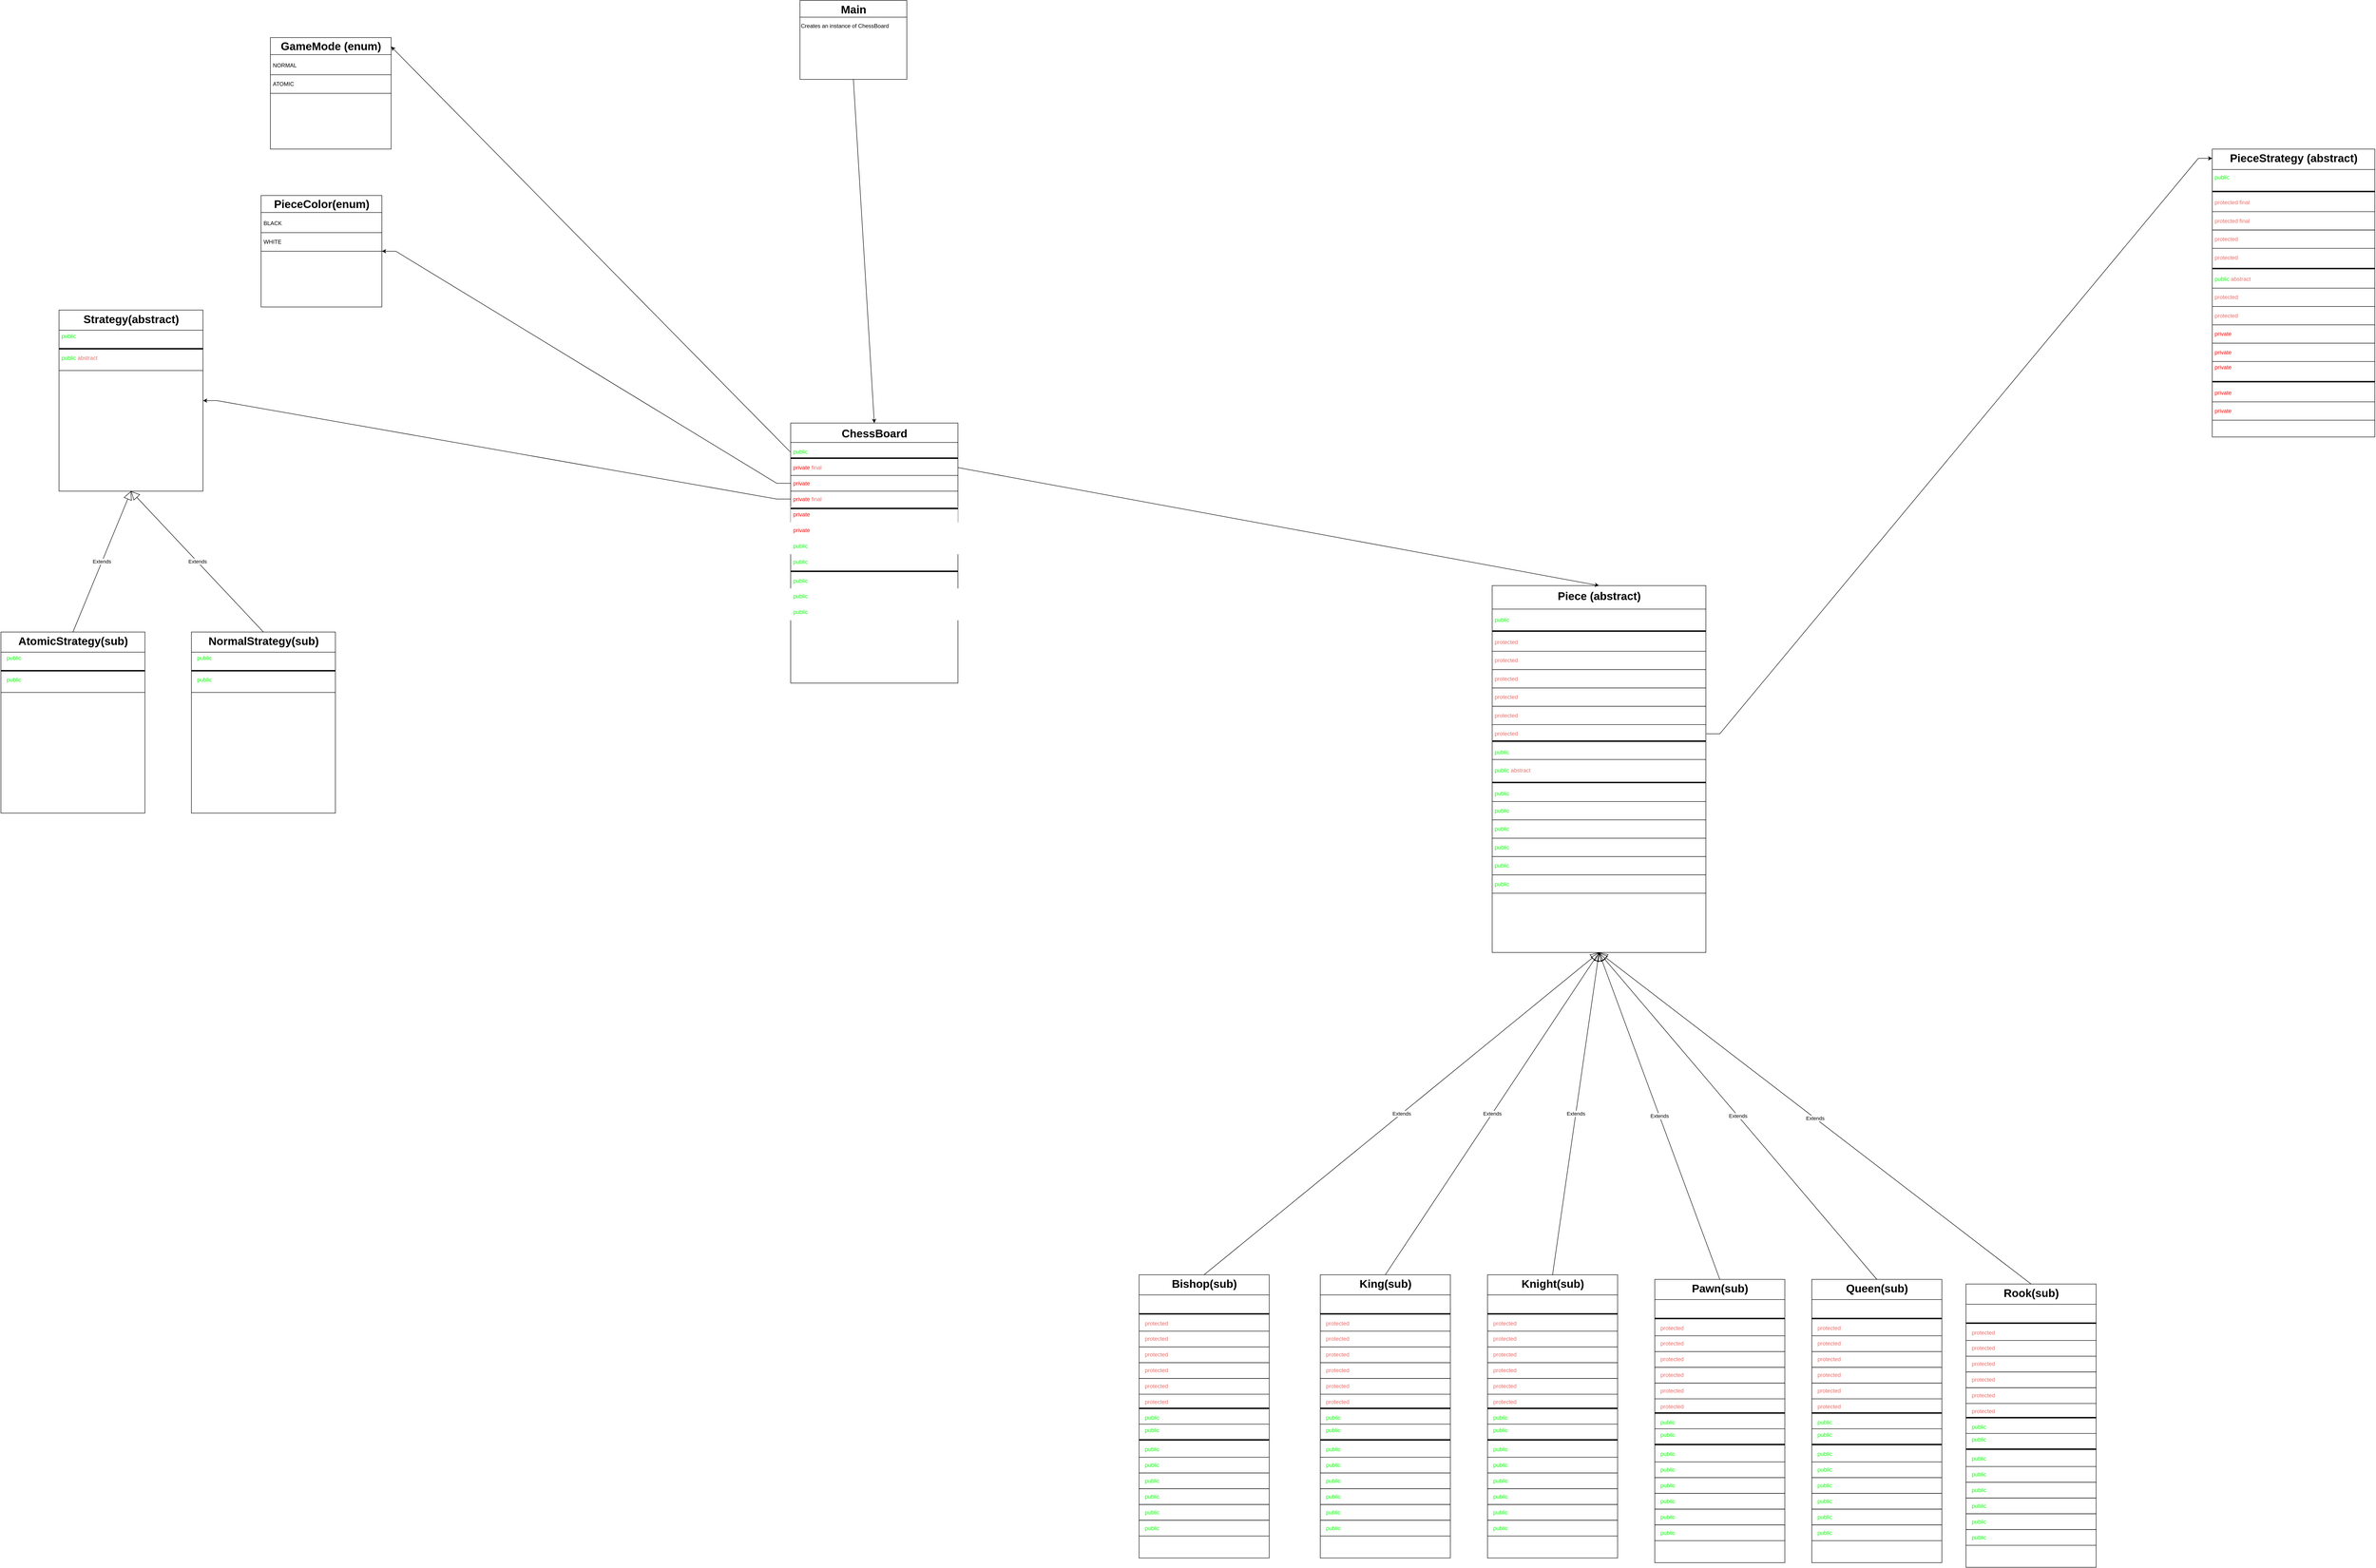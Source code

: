 <mxfile version="21.4.1" type="github">
  <diagram id="C5RBs43oDa-KdzZeNtuy" name="Page-1">
    <mxGraphModel dx="11768" dy="8245" grid="1" gridSize="10" guides="1" tooltips="1" connect="1" arrows="1" fold="1" page="1" pageScale="1" pageWidth="827" pageHeight="1169" math="0" shadow="0">
      <root>
        <mxCell id="WIyWlLk6GJQsqaUBKTNV-0" />
        <mxCell id="WIyWlLk6GJQsqaUBKTNV-1" parent="WIyWlLk6GJQsqaUBKTNV-0" />
        <mxCell id="ac1qyCbTUyct5T3TFnsW-7" value="&lt;h3 style=&quot;text-align: center;&quot;&gt;&lt;br&gt;&lt;/h3&gt;&lt;div&gt;&lt;/div&gt;" style="verticalAlign=middle;align=left;overflow=fill;html=1;whiteSpace=wrap;horizontal=1;labelPosition=center;verticalLabelPosition=middle;strokeWidth=1;strokeColor=default;rounded=0;shadow=0;gradientColor=none;fillColor=default;container=1;recursiveResize=0;" parent="WIyWlLk6GJQsqaUBKTNV-1" vertex="1">
          <mxGeometry x="-280" y="-710" width="360" height="560" as="geometry">
            <mxRectangle x="-210" y="-70" width="350" height="340" as="alternateBounds" />
          </mxGeometry>
        </mxCell>
        <UserObject label="&lt;font color=&quot;#ffffff&quot;&gt;&lt;br&gt;&lt;/font&gt;" placeholders="1" name="Variable" id="ac1qyCbTUyct5T3TFnsW-46">
          <mxCell style="text;html=1;align=left;verticalAlign=middle;whiteSpace=wrap;overflow=hidden;" parent="ac1qyCbTUyct5T3TFnsW-7" vertex="1">
            <mxGeometry y="389.231" width="360" height="22.564" as="geometry" />
          </mxCell>
        </UserObject>
        <mxCell id="ac1qyCbTUyct5T3TFnsW-47" value="ChessBoard" style="text;strokeColor=none;fillColor=none;html=1;fontSize=24;fontStyle=1;verticalAlign=middle;align=center;" parent="ac1qyCbTUyct5T3TFnsW-7" vertex="1">
          <mxGeometry width="360" height="45.128" as="geometry" />
        </mxCell>
        <UserObject label="&amp;nbsp;&lt;font color=&quot;#00ff00&quot;&gt;public &lt;/font&gt;ChessBoard(GameMode gameMode)" placeholders="1" name="Variable" id="ac1qyCbTUyct5T3TFnsW-48">
          <mxCell style="text;html=1;strokeColor=none;fillColor=none;align=left;verticalAlign=middle;whiteSpace=wrap;overflow=hidden;fontColor=#ffffff;strokeWidth=1;perimeterSpacing=1;" parent="ac1qyCbTUyct5T3TFnsW-7" vertex="1">
            <mxGeometry y="45.128" width="360" height="33.846" as="geometry" />
          </mxCell>
        </UserObject>
        <UserObject label="&amp;nbsp;&lt;font color=&quot;#ff0000&quot;&gt;private &lt;/font&gt;&lt;font color=&quot;#ea6b66&quot;&gt;final &lt;/font&gt;Piece[][] chessBoard = new Piece[8][8];" placeholders="1" name="Variable" id="ac1qyCbTUyct5T3TFnsW-49">
          <mxCell style="text;html=1;strokeColor=none;fillColor=none;align=left;verticalAlign=middle;whiteSpace=wrap;overflow=hidden;fontColor=#ffffff;strokeWidth=1;" parent="ac1qyCbTUyct5T3TFnsW-7" vertex="1">
            <mxGeometry y="78.974" width="360" height="33.846" as="geometry" />
          </mxCell>
        </UserObject>
        <UserObject label="&amp;nbsp;&lt;font color=&quot;#ff0000&quot;&gt;private &lt;/font&gt;PieceColor turn;" placeholders="1" name="Variable" id="ac1qyCbTUyct5T3TFnsW-61">
          <mxCell style="text;html=1;strokeColor=default;fillColor=none;align=left;verticalAlign=middle;whiteSpace=wrap;overflow=hidden;fontColor=#ffffff;strokeWidth=1;" parent="ac1qyCbTUyct5T3TFnsW-7" vertex="1">
            <mxGeometry y="112.821" width="360" height="33.846" as="geometry" />
          </mxCell>
        </UserObject>
        <UserObject label="&amp;nbsp;&lt;font color=&quot;#ff0000&quot;&gt;private &lt;/font&gt;void createChessBoard(Piece[][] methodChessBoard)" placeholders="1" name="Variable" id="ac1qyCbTUyct5T3TFnsW-62">
          <mxCell style="text;html=1;strokeColor=none;fillColor=default;align=left;verticalAlign=middle;whiteSpace=wrap;overflow=hidden;fontColor=#ffffff;strokeWidth=1;" parent="ac1qyCbTUyct5T3TFnsW-7" vertex="1">
            <mxGeometry y="180.513" width="360" height="33.846" as="geometry" />
          </mxCell>
        </UserObject>
        <UserObject label="&amp;nbsp;&lt;font color=&quot;#ff0000&quot;&gt;private &lt;/font&gt;&lt;font color=&quot;#ea6b66&quot;&gt;final &lt;/font&gt;Strategy strategy;" placeholders="1" name="Variable" id="ac1qyCbTUyct5T3TFnsW-63">
          <mxCell style="text;html=1;strokeColor=none;fillColor=none;align=left;verticalAlign=middle;whiteSpace=wrap;overflow=hidden;fontColor=#ffffff;strokeWidth=1;" parent="ac1qyCbTUyct5T3TFnsW-7" vertex="1">
            <mxGeometry y="146.667" width="360" height="33.846" as="geometry" />
          </mxCell>
        </UserObject>
        <UserObject label="&amp;nbsp;&lt;font color=&quot;#ff0000&quot;&gt;private &lt;/font&gt;Strategy updateStrategy(GameMode gameMode)" placeholders="1" name="Variable" id="ac1qyCbTUyct5T3TFnsW-64">
          <mxCell style="text;html=1;strokeColor=#FFFFFF;fillColor=none;align=left;verticalAlign=middle;whiteSpace=wrap;overflow=hidden;fontColor=#ffffff;strokeWidth=1;" parent="ac1qyCbTUyct5T3TFnsW-7" vertex="1">
            <mxGeometry y="214.359" width="360" height="33.846" as="geometry" />
          </mxCell>
        </UserObject>
        <UserObject label="&amp;nbsp;&lt;font color=&quot;#00ff00&quot;&gt;public &lt;/font&gt;void printChessBoard()" placeholders="1" name="Variable" id="ac1qyCbTUyct5T3TFnsW-65">
          <mxCell style="text;html=1;strokeColor=#FFFFFF;fillColor=none;align=left;verticalAlign=middle;whiteSpace=wrap;overflow=hidden;fontColor=#ffffff;strokeWidth=1;" parent="ac1qyCbTUyct5T3TFnsW-7" vertex="1">
            <mxGeometry y="248.205" width="360" height="33.846" as="geometry" />
          </mxCell>
        </UserObject>
        <UserObject label="&amp;nbsp;&lt;font color=&quot;#00ff00&quot;&gt;public &lt;/font&gt;void move(int row1, int col1, int row2, int col2)" placeholders="1" name="Variable" id="ac1qyCbTUyct5T3TFnsW-66">
          <mxCell style="text;html=1;strokeColor=none;fillColor=none;align=left;verticalAlign=middle;whiteSpace=wrap;overflow=hidden;fontColor=#ffffff;strokeWidth=1;" parent="ac1qyCbTUyct5T3TFnsW-7" vertex="1">
            <mxGeometry y="282.051" width="360" height="33.846" as="geometry" />
          </mxCell>
        </UserObject>
        <UserObject label="&amp;nbsp;&lt;font color=&quot;#00ff00&quot;&gt;public &lt;/font&gt;Piece[][] getChessBoard()" placeholders="1" name="Variable" id="ac1qyCbTUyct5T3TFnsW-67">
          <mxCell style="text;html=1;strokeColor=#FFFFFF;fillColor=none;align=left;verticalAlign=middle;whiteSpace=wrap;overflow=hidden;fontColor=#ffffff;strokeWidth=1;" parent="ac1qyCbTUyct5T3TFnsW-7" vertex="1">
            <mxGeometry y="356.514" width="360" height="33.846" as="geometry" />
          </mxCell>
        </UserObject>
        <UserObject label="&amp;nbsp;&lt;font color=&quot;#00ff00&quot;&gt;public &lt;/font&gt;void nextTurn()" placeholders="1" name="Variable" id="ac1qyCbTUyct5T3TFnsW-69">
          <mxCell style="text;html=1;strokeColor=#FFFFFF;fillColor=none;align=left;verticalAlign=middle;whiteSpace=wrap;overflow=hidden;fontColor=#ffffff;strokeWidth=1;" parent="ac1qyCbTUyct5T3TFnsW-7" vertex="1">
            <mxGeometry y="390.36" width="360" height="33.846" as="geometry" />
          </mxCell>
        </UserObject>
        <mxCell id="ac1qyCbTUyct5T3TFnsW-72" value="" style="line;strokeWidth=3;fillColor=none;align=left;verticalAlign=middle;spacingTop=-1;spacingLeft=3;spacingRight=3;rotatable=0;labelPosition=right;points=[];portConstraint=eastwest;strokeColor=inherit;" parent="ac1qyCbTUyct5T3TFnsW-7" vertex="1">
          <mxGeometry y="72.202" width="360" height="6.769" as="geometry" />
        </mxCell>
        <mxCell id="ac1qyCbTUyct5T3TFnsW-73" value="" style="line;strokeWidth=1;fillColor=none;align=left;verticalAlign=middle;spacingTop=-1;spacingLeft=3;spacingRight=3;rotatable=0;labelPosition=right;points=[];portConstraint=eastwest;strokeColor=inherit;" parent="ac1qyCbTUyct5T3TFnsW-7" vertex="1">
          <mxGeometry y="38.356" width="360" height="6.769" as="geometry" />
        </mxCell>
        <mxCell id="ac1qyCbTUyct5T3TFnsW-76" value="" style="line;strokeWidth=3;fillColor=none;align=left;verticalAlign=middle;spacingTop=-1;spacingLeft=3;spacingRight=3;rotatable=0;labelPosition=right;points=[];portConstraint=eastwest;strokeColor=inherit;" parent="ac1qyCbTUyct5T3TFnsW-7" vertex="1">
          <mxGeometry y="180.51" width="360" height="6.769" as="geometry" />
        </mxCell>
        <UserObject label="&amp;nbsp;&lt;font color=&quot;#00ff00&quot;&gt;public &lt;/font&gt;void getTurn()" placeholders="1" name="Variable" id="ac1qyCbTUyct5T3TFnsW-77">
          <mxCell style="text;html=1;strokeColor=none;fillColor=none;align=left;verticalAlign=middle;whiteSpace=wrap;overflow=hidden;fontColor=#ffffff;strokeWidth=1;" parent="ac1qyCbTUyct5T3TFnsW-7" vertex="1">
            <mxGeometry y="322.667" width="360" height="33.846" as="geometry" />
          </mxCell>
        </UserObject>
        <mxCell id="ac1qyCbTUyct5T3TFnsW-78" value="" style="line;strokeWidth=3;fillColor=none;align=left;verticalAlign=middle;spacingTop=-1;spacingLeft=3;spacingRight=3;rotatable=0;labelPosition=right;points=[];portConstraint=eastwest;strokeColor=inherit;" parent="ac1qyCbTUyct5T3TFnsW-7" vertex="1">
          <mxGeometry y="315.895" width="360" height="6.769" as="geometry" />
        </mxCell>
        <mxCell id="ac1qyCbTUyct5T3TFnsW-79" value="" style="html=1;whiteSpace=wrap;container=1;" parent="WIyWlLk6GJQsqaUBKTNV-1" vertex="1">
          <mxGeometry x="-1400" y="-1540" width="260" height="240" as="geometry" />
        </mxCell>
        <UserObject label="&amp;nbsp;NORMAL" placeholders="1" name="Variable" id="ac1qyCbTUyct5T3TFnsW-81">
          <mxCell style="text;html=1;strokeColor=none;fillColor=none;align=left;verticalAlign=middle;whiteSpace=wrap;overflow=hidden;" parent="ac1qyCbTUyct5T3TFnsW-79" vertex="1">
            <mxGeometry y="40.24" width="260" height="39.76" as="geometry" />
          </mxCell>
        </UserObject>
        <mxCell id="ac1qyCbTUyct5T3TFnsW-82" value="" style="line;strokeWidth=1;fillColor=none;align=left;verticalAlign=middle;spacingTop=-1;spacingLeft=3;spacingRight=3;rotatable=0;labelPosition=right;points=[];portConstraint=eastwest;strokeColor=inherit;" parent="ac1qyCbTUyct5T3TFnsW-79" vertex="1">
          <mxGeometry y="33.103" width="260" height="7.134" as="geometry" />
        </mxCell>
        <UserObject label="&amp;nbsp;ATOMIC" placeholders="1" name="Variable" id="ac1qyCbTUyct5T3TFnsW-83">
          <mxCell style="text;html=1;strokeColor=default;fillColor=none;align=left;verticalAlign=middle;whiteSpace=wrap;overflow=hidden;" parent="ac1qyCbTUyct5T3TFnsW-79" vertex="1">
            <mxGeometry y="80" width="260" height="40" as="geometry" />
          </mxCell>
        </UserObject>
        <mxCell id="ac1qyCbTUyct5T3TFnsW-80" value="GameMode (enum)" style="text;strokeColor=none;fillColor=none;html=1;fontSize=24;fontStyle=1;verticalAlign=middle;align=center;" parent="ac1qyCbTUyct5T3TFnsW-79" vertex="1">
          <mxGeometry y="5.678" width="260" height="27.429" as="geometry" />
        </mxCell>
        <mxCell id="ac1qyCbTUyct5T3TFnsW-85" value="" style="html=1;whiteSpace=wrap;container=1;" parent="WIyWlLk6GJQsqaUBKTNV-1" vertex="1">
          <mxGeometry x="-260" y="-1620" width="230" height="170" as="geometry" />
        </mxCell>
        <mxCell id="ac1qyCbTUyct5T3TFnsW-89" value="Main" style="text;strokeColor=none;fillColor=none;html=1;fontSize=24;fontStyle=1;verticalAlign=middle;align=center;" parent="ac1qyCbTUyct5T3TFnsW-85" vertex="1">
          <mxGeometry width="230" height="40" as="geometry" />
        </mxCell>
        <mxCell id="ac1qyCbTUyct5T3TFnsW-90" value="" style="line;strokeWidth=1;fillColor=none;align=left;verticalAlign=middle;spacingTop=-1;spacingLeft=3;spacingRight=3;rotatable=0;labelPosition=right;points=[];portConstraint=eastwest;strokeColor=inherit;" parent="ac1qyCbTUyct5T3TFnsW-85" vertex="1">
          <mxGeometry y="32" width="230" height="8" as="geometry" />
        </mxCell>
        <mxCell id="ac1qyCbTUyct5T3TFnsW-91" value="Creates an instance of ChessBoard" style="text;html=1;strokeColor=none;fillColor=none;align=left;verticalAlign=middle;whiteSpace=wrap;rounded=0;" parent="ac1qyCbTUyct5T3TFnsW-85" vertex="1">
          <mxGeometry y="40" width="230" height="30" as="geometry" />
        </mxCell>
        <mxCell id="EIkv0QK46XL0pL5vTjjJ-1" value="" style="html=1;whiteSpace=wrap;container=1;resizeWidth=0;resizeHeight=1;resizable=1;enumerate=0;imageAspect=1;recursiveResize=0;" vertex="1" parent="WIyWlLk6GJQsqaUBKTNV-1">
          <mxGeometry x="1230" y="-360" width="460" height="790" as="geometry" />
        </mxCell>
        <mxCell id="EIkv0QK46XL0pL5vTjjJ-2" value="Piece (abstract)" style="text;strokeColor=none;fillColor=none;html=1;fontSize=24;fontStyle=1;verticalAlign=middle;align=center;" vertex="1" parent="EIkv0QK46XL0pL5vTjjJ-1">
          <mxGeometry width="460" height="46.671" as="geometry" />
        </mxCell>
        <mxCell id="EIkv0QK46XL0pL5vTjjJ-3" value="" style="line;strokeWidth=1;fillColor=none;align=left;verticalAlign=middle;spacingTop=-1;spacingLeft=3;spacingRight=3;rotatable=0;labelPosition=right;points=[];portConstraint=eastwest;strokeColor=inherit;" vertex="1" parent="EIkv0QK46XL0pL5vTjjJ-1">
          <mxGeometry y="46.667" width="460" height="7.898" as="geometry" />
        </mxCell>
        <UserObject label="&amp;nbsp;&lt;font color=&quot;#00ff00&quot;&gt;public &lt;/font&gt;Piece (int row, int col, Strategy strategy, ChessBoard chessBoardClass);" placeholders="1" name="Variable" id="EIkv0QK46XL0pL5vTjjJ-4">
          <mxCell style="text;html=1;strokeColor=none;fillColor=none;align=left;verticalAlign=middle;whiteSpace=wrap;overflow=hidden;fontColor=#ffffff;strokeWidth=1;perimeterSpacing=1;autosize=0;container=0;" vertex="1" parent="EIkv0QK46XL0pL5vTjjJ-1">
            <mxGeometry y="54.565" width="446.857" height="39.492" as="geometry" />
          </mxCell>
        </UserObject>
        <mxCell id="EIkv0QK46XL0pL5vTjjJ-5" value="" style="line;strokeWidth=3;fillColor=none;align=left;verticalAlign=middle;spacingTop=-1;spacingLeft=3;spacingRight=3;rotatable=0;labelPosition=right;points=[];portConstraint=eastwest;strokeColor=inherit;" vertex="1" parent="EIkv0QK46XL0pL5vTjjJ-1">
          <mxGeometry y="94.057" width="460" height="7.898" as="geometry" />
        </mxCell>
        <UserObject label="&amp;nbsp;&lt;font color=&quot;#ea6b66&quot;&gt;protected &lt;/font&gt;int row;" placeholders="1" name="Variable" id="EIkv0QK46XL0pL5vTjjJ-6">
          <mxCell style="text;html=1;strokeColor=none;fillColor=none;align=left;verticalAlign=middle;whiteSpace=wrap;overflow=hidden;fontColor=#ffffff;strokeWidth=1;perimeterSpacing=1;" vertex="1" parent="EIkv0QK46XL0pL5vTjjJ-1">
            <mxGeometry y="101.955" width="460" height="39.492" as="geometry" />
          </mxCell>
        </UserObject>
        <UserObject label="&amp;nbsp;&lt;font color=&quot;#ea6b66&quot;&gt;protected &lt;/font&gt;int col;" placeholders="1" name="Variable" id="EIkv0QK46XL0pL5vTjjJ-7">
          <mxCell style="text;html=1;strokeColor=default;fillColor=none;align=left;verticalAlign=middle;whiteSpace=wrap;overflow=hidden;fontColor=#ffffff;strokeWidth=1;perimeterSpacing=1;" vertex="1" parent="EIkv0QK46XL0pL5vTjjJ-1">
            <mxGeometry y="141.447" width="460" height="39.492" as="geometry" />
          </mxCell>
        </UserObject>
        <UserObject label="&amp;nbsp;&lt;font color=&quot;#ea6b66&quot;&gt;protected&amp;nbsp; &lt;/font&gt;ChessBoard chessBoardClass;" placeholders="1" name="Variable" id="EIkv0QK46XL0pL5vTjjJ-11">
          <mxCell style="text;html=1;strokeColor=default;fillColor=none;align=left;verticalAlign=middle;whiteSpace=wrap;overflow=hidden;fontColor=#ffffff;strokeWidth=1;perimeterSpacing=1;" vertex="1" parent="EIkv0QK46XL0pL5vTjjJ-1">
            <mxGeometry y="180.938" width="460" height="39.492" as="geometry" />
          </mxCell>
        </UserObject>
        <UserObject label="&amp;nbsp;&lt;font color=&quot;#ea6b66&quot;&gt;protected &lt;/font&gt;final Strategy strategy;" placeholders="1" name="Variable" id="EIkv0QK46XL0pL5vTjjJ-12">
          <mxCell style="text;html=1;strokeColor=default;fillColor=none;align=left;verticalAlign=middle;whiteSpace=wrap;overflow=hidden;fontColor=#ffffff;strokeWidth=1;perimeterSpacing=1;" vertex="1" parent="EIkv0QK46XL0pL5vTjjJ-1">
            <mxGeometry y="220.43" width="460" height="39.492" as="geometry" />
          </mxCell>
        </UserObject>
        <UserObject label="&amp;nbsp;&lt;font color=&quot;#ea6b66&quot;&gt;protected &lt;/font&gt;final PieceColor pieceColor;" placeholders="1" name="Variable" id="EIkv0QK46XL0pL5vTjjJ-13">
          <mxCell style="text;html=1;strokeColor=default;fillColor=none;align=left;verticalAlign=middle;whiteSpace=wrap;overflow=hidden;fontColor=#ffffff;strokeWidth=1;perimeterSpacing=1;" vertex="1" parent="EIkv0QK46XL0pL5vTjjJ-1">
            <mxGeometry y="259.922" width="460" height="39.492" as="geometry" />
          </mxCell>
        </UserObject>
        <UserObject label="&amp;nbsp;&lt;font color=&quot;#ea6b66&quot;&gt;protected &lt;/font&gt;PieceStrategy pieceStrategy;" placeholders="1" name="Variable" id="EIkv0QK46XL0pL5vTjjJ-14">
          <mxCell style="text;html=1;strokeColor=none;fillColor=none;align=left;verticalAlign=middle;whiteSpace=wrap;overflow=hidden;fontColor=#ffffff;strokeWidth=1;perimeterSpacing=1;" vertex="1" parent="EIkv0QK46XL0pL5vTjjJ-1">
            <mxGeometry y="299.413" width="460" height="39.492" as="geometry" />
          </mxCell>
        </UserObject>
        <mxCell id="EIkv0QK46XL0pL5vTjjJ-15" value="" style="line;strokeWidth=3;fillColor=none;align=left;verticalAlign=middle;spacingTop=-1;spacingLeft=3;spacingRight=3;rotatable=0;labelPosition=right;points=[];portConstraint=eastwest;strokeColor=inherit;" vertex="1" parent="EIkv0QK46XL0pL5vTjjJ-1">
          <mxGeometry y="331.007" width="460" height="7.898" as="geometry" />
        </mxCell>
        <UserObject label="&amp;nbsp;&lt;font color=&quot;#00ff00&quot;&gt;public &lt;/font&gt;PieceColor getPieceColor()" placeholders="1" name="Variable" id="EIkv0QK46XL0pL5vTjjJ-16">
          <mxCell style="text;html=1;strokeColor=none;fillColor=none;align=left;verticalAlign=middle;whiteSpace=wrap;overflow=hidden;fontColor=#ffffff;strokeWidth=1;perimeterSpacing=1;" vertex="1" parent="EIkv0QK46XL0pL5vTjjJ-1">
            <mxGeometry y="427.881" width="460" height="39.492" as="geometry" />
          </mxCell>
        </UserObject>
        <UserObject label="&amp;nbsp;&lt;font color=&quot;#00ff00&quot;&gt;public &lt;/font&gt;void move(int row, int col)" placeholders="1" name="Variable" id="EIkv0QK46XL0pL5vTjjJ-18">
          <mxCell style="text;html=1;strokeColor=none;fillColor=none;align=left;verticalAlign=middle;whiteSpace=wrap;overflow=hidden;fontColor=#ffffff;strokeWidth=1;perimeterSpacing=1;" vertex="1" parent="EIkv0QK46XL0pL5vTjjJ-1">
            <mxGeometry y="338.901" width="460" height="39.492" as="geometry" />
          </mxCell>
        </UserObject>
        <mxCell id="EIkv0QK46XL0pL5vTjjJ-19" value="" style="line;strokeWidth=3;fillColor=none;align=left;verticalAlign=middle;spacingTop=-1;spacingLeft=3;spacingRight=3;rotatable=0;labelPosition=right;points=[];portConstraint=eastwest;strokeColor=inherit;" vertex="1" parent="EIkv0QK46XL0pL5vTjjJ-1">
          <mxGeometry y="419.997" width="460" height="7.898" as="geometry" />
        </mxCell>
        <mxCell id="EIkv0QK46XL0pL5vTjjJ-20" value="" style="line;strokeWidth=1;fillColor=none;align=left;verticalAlign=middle;spacingTop=-1;spacingLeft=3;spacingRight=3;rotatable=0;labelPosition=right;points=[];portConstraint=eastwest;strokeColor=inherit;" vertex="1" parent="EIkv0QK46XL0pL5vTjjJ-1">
          <mxGeometry y="370.497" width="460" height="7.898" as="geometry" />
        </mxCell>
        <UserObject label="&amp;nbsp;&lt;font color=&quot;#00ff00&quot;&gt;public &lt;/font&gt;&lt;font color=&quot;#ea6b66&quot;&gt;abstract &lt;/font&gt;char getLetter()" placeholders="1" name="Variable" id="EIkv0QK46XL0pL5vTjjJ-21">
          <mxCell style="text;html=1;strokeColor=none;fillColor=none;align=left;verticalAlign=middle;whiteSpace=wrap;overflow=hidden;fontColor=#ffffff;strokeWidth=1;perimeterSpacing=1;" vertex="1" parent="EIkv0QK46XL0pL5vTjjJ-1">
            <mxGeometry y="378.391" width="460" height="39.492" as="geometry" />
          </mxCell>
        </UserObject>
        <UserObject label="&amp;nbsp;&lt;font color=&quot;#00ff00&quot;&gt;public &lt;/font&gt;int getCol()" placeholders="1" name="Variable" id="EIkv0QK46XL0pL5vTjjJ-22">
          <mxCell style="text;html=1;strokeColor=default;fillColor=none;align=left;verticalAlign=middle;whiteSpace=wrap;overflow=hidden;fontColor=#ffffff;strokeWidth=1;perimeterSpacing=1;" vertex="1" parent="EIkv0QK46XL0pL5vTjjJ-1">
            <mxGeometry y="504.491" width="460" height="39.492" as="geometry" />
          </mxCell>
        </UserObject>
        <UserObject label="&amp;nbsp;&lt;font color=&quot;#00ff00&quot;&gt;public &lt;/font&gt;int getRow()" placeholders="1" name="Variable" id="EIkv0QK46XL0pL5vTjjJ-23">
          <mxCell style="text;html=1;strokeColor=default;fillColor=none;align=left;verticalAlign=middle;whiteSpace=wrap;overflow=hidden;fontColor=#ffffff;strokeWidth=1;perimeterSpacing=1;" vertex="1" parent="EIkv0QK46XL0pL5vTjjJ-1">
            <mxGeometry y="465.001" width="460" height="39.492" as="geometry" />
          </mxCell>
        </UserObject>
        <UserObject label="&amp;nbsp;&lt;font color=&quot;#00ff00&quot;&gt;public &lt;/font&gt;void setRow(int row)" placeholders="1" name="Variable" id="EIkv0QK46XL0pL5vTjjJ-24">
          <mxCell style="text;html=1;strokeColor=default;fillColor=none;align=left;verticalAlign=middle;whiteSpace=wrap;overflow=hidden;fontColor=#ffffff;strokeWidth=1;perimeterSpacing=1;" vertex="1" parent="EIkv0QK46XL0pL5vTjjJ-1">
            <mxGeometry y="543.981" width="460" height="39.492" as="geometry" />
          </mxCell>
        </UserObject>
        <UserObject label="&amp;nbsp;&lt;font color=&quot;#00ff00&quot;&gt;public &lt;/font&gt;void setRow(int row)" placeholders="1" name="Variable" id="EIkv0QK46XL0pL5vTjjJ-25">
          <mxCell style="text;html=1;strokeColor=default;fillColor=none;align=left;verticalAlign=middle;whiteSpace=wrap;overflow=hidden;fontColor=#ffffff;strokeWidth=1;perimeterSpacing=1;" vertex="1" parent="EIkv0QK46XL0pL5vTjjJ-1">
            <mxGeometry y="583.471" width="460" height="39.492" as="geometry" />
          </mxCell>
        </UserObject>
        <UserObject label="&amp;nbsp;&lt;font color=&quot;#00ff00&quot;&gt;public &lt;/font&gt;void setCol(int col)" placeholders="1" name="Variable" id="EIkv0QK46XL0pL5vTjjJ-26">
          <mxCell style="text;html=1;strokeColor=default;fillColor=none;align=left;verticalAlign=middle;whiteSpace=wrap;overflow=hidden;fontColor=#ffffff;strokeWidth=1;perimeterSpacing=1;" vertex="1" parent="EIkv0QK46XL0pL5vTjjJ-1">
            <mxGeometry y="622.961" width="460" height="39.492" as="geometry" />
          </mxCell>
        </UserObject>
        <mxCell id="EIkv0QK46XL0pL5vTjjJ-28" value="" style="html=1;whiteSpace=wrap;container=1;" vertex="1" parent="WIyWlLk6GJQsqaUBKTNV-1">
          <mxGeometry x="-1420" y="-1200" width="260" height="240" as="geometry" />
        </mxCell>
        <UserObject label="&amp;nbsp;BLACK" placeholders="1" name="Variable" id="EIkv0QK46XL0pL5vTjjJ-29">
          <mxCell style="text;html=1;strokeColor=none;fillColor=none;align=left;verticalAlign=middle;whiteSpace=wrap;overflow=hidden;" vertex="1" parent="EIkv0QK46XL0pL5vTjjJ-28">
            <mxGeometry y="40.24" width="260" height="39.76" as="geometry" />
          </mxCell>
        </UserObject>
        <mxCell id="EIkv0QK46XL0pL5vTjjJ-30" value="" style="line;strokeWidth=1;fillColor=none;align=left;verticalAlign=middle;spacingTop=-1;spacingLeft=3;spacingRight=3;rotatable=0;labelPosition=right;points=[];portConstraint=eastwest;strokeColor=inherit;" vertex="1" parent="EIkv0QK46XL0pL5vTjjJ-28">
          <mxGeometry y="33.103" width="260" height="7.134" as="geometry" />
        </mxCell>
        <UserObject label="&amp;nbsp;WHITE" placeholders="1" name="Variable" id="EIkv0QK46XL0pL5vTjjJ-31">
          <mxCell style="text;html=1;strokeColor=default;fillColor=none;align=left;verticalAlign=middle;whiteSpace=wrap;overflow=hidden;" vertex="1" parent="EIkv0QK46XL0pL5vTjjJ-28">
            <mxGeometry y="80" width="260" height="40" as="geometry" />
          </mxCell>
        </UserObject>
        <mxCell id="EIkv0QK46XL0pL5vTjjJ-32" value="PieceColor(enum)" style="text;strokeColor=none;fillColor=none;html=1;fontSize=24;fontStyle=1;verticalAlign=middle;align=center;" vertex="1" parent="EIkv0QK46XL0pL5vTjjJ-28">
          <mxGeometry y="5.678" width="260" height="27.429" as="geometry" />
        </mxCell>
        <mxCell id="EIkv0QK46XL0pL5vTjjJ-56" value="" style="html=1;whiteSpace=wrap;recursiveResize=1;container=1;" vertex="1" parent="WIyWlLk6GJQsqaUBKTNV-1">
          <mxGeometry x="-1855" y="-953.33" width="310" height="390" as="geometry" />
        </mxCell>
        <UserObject label="&amp;nbsp;&lt;font color=&quot;#00ff00&quot;&gt;public &lt;/font&gt;&lt;font color=&quot;#ea6b66&quot;&gt;abstract &lt;/font&gt;void useStrategy(Piece piece, int row, int col, Piece[][] chessBoard);" placeholders="1" name="Variable" id="EIkv0QK46XL0pL5vTjjJ-61">
          <mxCell style="text;html=1;strokeColor=none;fillColor=none;align=left;verticalAlign=middle;whiteSpace=wrap;overflow=hidden;fontColor=#ffffff;strokeWidth=1;" vertex="1" parent="EIkv0QK46XL0pL5vTjjJ-56">
            <mxGeometry y="86.77" width="310" height="46.8" as="geometry" />
          </mxCell>
        </UserObject>
        <mxCell id="EIkv0QK46XL0pL5vTjjJ-60" value="" style="line;strokeWidth=3;fillColor=none;align=left;verticalAlign=middle;spacingTop=-1;spacingLeft=3;spacingRight=3;rotatable=0;labelPosition=right;points=[];portConstraint=eastwest;strokeColor=inherit;" vertex="1" parent="EIkv0QK46XL0pL5vTjjJ-56">
          <mxGeometry y="80" width="310" height="6.77" as="geometry" />
        </mxCell>
        <mxCell id="EIkv0QK46XL0pL5vTjjJ-62" value="" style="line;strokeWidth=1;fillColor=none;align=left;verticalAlign=middle;spacingTop=-1;spacingLeft=3;spacingRight=3;rotatable=0;labelPosition=right;points=[];portConstraint=eastwest;strokeColor=inherit;" vertex="1" parent="EIkv0QK46XL0pL5vTjjJ-56">
          <mxGeometry y="126.8" width="310" height="6.77" as="geometry" />
        </mxCell>
        <mxCell id="EIkv0QK46XL0pL5vTjjJ-58" value="" style="line;strokeWidth=1;fillColor=none;align=left;verticalAlign=middle;spacingTop=-1;spacingLeft=3;spacingRight=3;rotatable=0;labelPosition=right;points=[];portConstraint=eastwest;strokeColor=inherit;" vertex="1" parent="EIkv0QK46XL0pL5vTjjJ-56">
          <mxGeometry y="40" width="310" height="6.77" as="geometry" />
        </mxCell>
        <mxCell id="EIkv0QK46XL0pL5vTjjJ-57" value="Strategy(abstract)" style="text;strokeColor=none;fillColor=none;html=1;fontSize=24;fontStyle=1;verticalAlign=middle;align=center;autosize=1;" vertex="1" parent="EIkv0QK46XL0pL5vTjjJ-56">
          <mxGeometry width="310" height="40" as="geometry" />
        </mxCell>
        <UserObject label="&amp;nbsp;&lt;font color=&quot;#00ff00&quot;&gt;public &lt;/font&gt;boolean move(Piece piece, int row, int col, ArrayList&amp;lt;int[]&amp;gt; allPossibleMoves, Piece[][] chessBoard)" placeholders="1" name="Variable" id="EIkv0QK46XL0pL5vTjjJ-59">
          <mxCell style="text;html=1;strokeColor=none;fillColor=none;align=left;verticalAlign=middle;whiteSpace=wrap;overflow=hidden;fontColor=#ffffff;strokeWidth=1;" vertex="1" parent="EIkv0QK46XL0pL5vTjjJ-56">
            <mxGeometry y="46.15" width="310" height="33.85" as="geometry" />
          </mxCell>
        </UserObject>
        <mxCell id="EIkv0QK46XL0pL5vTjjJ-65" style="edgeStyle=entityRelationEdgeStyle;rounded=0;orthogonalLoop=1;jettySize=auto;html=1;" edge="1" parent="WIyWlLk6GJQsqaUBKTNV-1" source="ac1qyCbTUyct5T3TFnsW-63" target="EIkv0QK46XL0pL5vTjjJ-56">
          <mxGeometry relative="1" as="geometry" />
        </mxCell>
        <mxCell id="EIkv0QK46XL0pL5vTjjJ-66" style="edgeStyle=entityRelationEdgeStyle;rounded=0;orthogonalLoop=1;jettySize=auto;html=1;" edge="1" parent="WIyWlLk6GJQsqaUBKTNV-1" source="ac1qyCbTUyct5T3TFnsW-61" target="EIkv0QK46XL0pL5vTjjJ-28">
          <mxGeometry relative="1" as="geometry" />
        </mxCell>
        <mxCell id="EIkv0QK46XL0pL5vTjjJ-78" value="" style="edgeStyle=none;orthogonalLoop=1;jettySize=auto;html=1;rounded=0;exitX=0.5;exitY=1;exitDx=0;exitDy=0;entryX=0.5;entryY=0;entryDx=0;entryDy=0;" edge="1" parent="WIyWlLk6GJQsqaUBKTNV-1" source="ac1qyCbTUyct5T3TFnsW-85" target="ac1qyCbTUyct5T3TFnsW-47">
          <mxGeometry width="80" relative="1" as="geometry">
            <mxPoint x="-280" y="-700" as="sourcePoint" />
            <mxPoint x="-200" y="-700" as="targetPoint" />
            <Array as="points" />
          </mxGeometry>
        </mxCell>
        <mxCell id="EIkv0QK46XL0pL5vTjjJ-79" value="" style="edgeStyle=none;orthogonalLoop=1;jettySize=auto;html=1;rounded=0;exitX=1;exitY=0.5;exitDx=0;exitDy=0;entryX=0.5;entryY=0;entryDx=0;entryDy=0;" edge="1" parent="WIyWlLk6GJQsqaUBKTNV-1" source="ac1qyCbTUyct5T3TFnsW-49" target="EIkv0QK46XL0pL5vTjjJ-2">
          <mxGeometry width="80" relative="1" as="geometry">
            <mxPoint x="100" y="-650" as="sourcePoint" />
            <mxPoint x="180" y="-650" as="targetPoint" />
            <Array as="points" />
          </mxGeometry>
        </mxCell>
        <mxCell id="EIkv0QK46XL0pL5vTjjJ-80" value="" style="edgeStyle=none;orthogonalLoop=1;jettySize=auto;html=1;rounded=0;entryX=1;entryY=0.5;entryDx=0;entryDy=0;exitX=0;exitY=0.5;exitDx=0;exitDy=0;" edge="1" parent="WIyWlLk6GJQsqaUBKTNV-1" source="ac1qyCbTUyct5T3TFnsW-48" target="ac1qyCbTUyct5T3TFnsW-80">
          <mxGeometry width="80" relative="1" as="geometry">
            <mxPoint x="-300" y="-1040" as="sourcePoint" />
            <mxPoint x="-820" y="-1481" as="targetPoint" />
            <Array as="points" />
          </mxGeometry>
        </mxCell>
        <mxCell id="EIkv0QK46XL0pL5vTjjJ-81" value="" style="html=1;whiteSpace=wrap;container=1;resizeWidth=0;resizeHeight=1;resizable=1;enumerate=0;imageAspect=1;recursiveResize=1;" vertex="1" parent="WIyWlLk6GJQsqaUBKTNV-1">
          <mxGeometry x="470" y="1124" width="280" height="610" as="geometry" />
        </mxCell>
        <mxCell id="EIkv0QK46XL0pL5vTjjJ-82" value="Bishop(sub)" style="text;strokeColor=none;fillColor=none;html=1;fontSize=24;fontStyle=1;verticalAlign=middle;align=center;" vertex="1" parent="EIkv0QK46XL0pL5vTjjJ-81">
          <mxGeometry width="280" height="40.098" as="geometry" />
        </mxCell>
        <mxCell id="EIkv0QK46XL0pL5vTjjJ-83" value="" style="line;strokeWidth=1;fillColor=none;align=left;verticalAlign=middle;spacingTop=-1;spacingLeft=3;spacingRight=3;rotatable=0;labelPosition=right;points=[];portConstraint=eastwest;strokeColor=inherit;" vertex="1" parent="EIkv0QK46XL0pL5vTjjJ-81">
          <mxGeometry y="40.094" width="280" height="6.786" as="geometry" />
        </mxCell>
        <UserObject label="&amp;nbsp;public Bishop(int row, int col, Strategy strategy, ChessBoard chessBoardClass)" placeholders="1" name="Variable" id="EIkv0QK46XL0pL5vTjjJ-84">
          <mxCell style="text;html=1;strokeColor=none;fillColor=none;align=left;verticalAlign=middle;whiteSpace=wrap;overflow=hidden;fontColor=#ffffff;strokeWidth=1;perimeterSpacing=1;autosize=0;container=0;resizable=0;collapsible=1;recursiveResize=0;" vertex="1" parent="EIkv0QK46XL0pL5vTjjJ-81">
            <mxGeometry y="46.886" width="280" height="42.748" as="geometry" />
          </mxCell>
        </UserObject>
        <mxCell id="EIkv0QK46XL0pL5vTjjJ-85" value="" style="line;strokeWidth=3;fillColor=none;align=left;verticalAlign=middle;spacingTop=-1;spacingLeft=3;spacingRight=3;rotatable=0;labelPosition=right;points=[];portConstraint=eastwest;strokeColor=inherit;" vertex="1" parent="EIkv0QK46XL0pL5vTjjJ-81">
          <mxGeometry y="80.809" width="280" height="6.786" as="geometry" />
        </mxCell>
        <UserObject label="+&amp;nbsp;&lt;font color=&quot;#ea6b66&quot;&gt;protected &lt;/font&gt;int row;" placeholders="1" name="Variable" id="EIkv0QK46XL0pL5vTjjJ-86">
          <mxCell style="text;html=1;strokeColor=none;fillColor=none;align=left;verticalAlign=middle;whiteSpace=wrap;overflow=hidden;fontColor=#ffffff;strokeWidth=1;perimeterSpacing=1;" vertex="1" parent="EIkv0QK46XL0pL5vTjjJ-81">
            <mxGeometry y="87.595" width="280" height="33.929" as="geometry" />
          </mxCell>
        </UserObject>
        <UserObject label="+&amp;nbsp;&lt;font color=&quot;#ea6b66&quot;&gt;protected &lt;/font&gt;int col;" placeholders="1" name="Variable" id="EIkv0QK46XL0pL5vTjjJ-87">
          <mxCell style="text;html=1;strokeColor=default;fillColor=none;align=left;verticalAlign=middle;whiteSpace=wrap;overflow=hidden;fontColor=#ffffff;strokeWidth=1;perimeterSpacing=1;" vertex="1" parent="EIkv0QK46XL0pL5vTjjJ-81">
            <mxGeometry y="121.525" width="280" height="33.929" as="geometry" />
          </mxCell>
        </UserObject>
        <UserObject label="+&amp;nbsp;&lt;font color=&quot;#ea6b66&quot;&gt;protected&amp;nbsp; &lt;/font&gt;ChessBoard chessBoardClass;" placeholders="1" name="Variable" id="EIkv0QK46XL0pL5vTjjJ-88">
          <mxCell style="text;html=1;strokeColor=default;fillColor=none;align=left;verticalAlign=middle;whiteSpace=wrap;overflow=hidden;fontColor=#ffffff;strokeWidth=1;perimeterSpacing=1;" vertex="1" parent="EIkv0QK46XL0pL5vTjjJ-81">
            <mxGeometry y="155.454" width="280" height="33.929" as="geometry" />
          </mxCell>
        </UserObject>
        <UserObject label="+&amp;nbsp;&lt;font color=&quot;#ea6b66&quot;&gt;protected &lt;/font&gt;final Strategy strategy;" placeholders="1" name="Variable" id="EIkv0QK46XL0pL5vTjjJ-89">
          <mxCell style="text;html=1;strokeColor=default;fillColor=none;align=left;verticalAlign=middle;whiteSpace=wrap;overflow=hidden;fontColor=#ffffff;strokeWidth=1;perimeterSpacing=1;" vertex="1" parent="EIkv0QK46XL0pL5vTjjJ-81">
            <mxGeometry y="189.384" width="280" height="33.929" as="geometry" />
          </mxCell>
        </UserObject>
        <UserObject label="+&amp;nbsp;&lt;font color=&quot;#ea6b66&quot;&gt;protected &lt;/font&gt;final PieceColor pieceColor;" placeholders="1" name="Variable" id="EIkv0QK46XL0pL5vTjjJ-90">
          <mxCell style="text;html=1;strokeColor=default;fillColor=none;align=left;verticalAlign=middle;whiteSpace=wrap;overflow=hidden;fontColor=#ffffff;strokeWidth=1;perimeterSpacing=1;" vertex="1" parent="EIkv0QK46XL0pL5vTjjJ-81">
            <mxGeometry y="223.313" width="280" height="33.929" as="geometry" />
          </mxCell>
        </UserObject>
        <UserObject label="+&amp;nbsp;&lt;font color=&quot;#ea6b66&quot;&gt;protected &lt;/font&gt;PieceStrategy pieceStrategy;" placeholders="1" name="Variable" id="EIkv0QK46XL0pL5vTjjJ-91">
          <mxCell style="text;html=1;strokeColor=none;fillColor=none;align=left;verticalAlign=middle;whiteSpace=wrap;overflow=hidden;fontColor=#ffffff;strokeWidth=1;perimeterSpacing=1;" vertex="1" parent="EIkv0QK46XL0pL5vTjjJ-81">
            <mxGeometry y="257.242" width="280" height="33.929" as="geometry" />
          </mxCell>
        </UserObject>
        <mxCell id="EIkv0QK46XL0pL5vTjjJ-92" value="" style="line;strokeWidth=3;fillColor=none;align=left;verticalAlign=middle;spacingTop=-1;spacingLeft=3;spacingRight=3;rotatable=0;labelPosition=right;points=[];portConstraint=eastwest;strokeColor=inherit;" vertex="1" parent="EIkv0QK46XL0pL5vTjjJ-81">
          <mxGeometry y="284.386" width="280" height="6.786" as="geometry" />
        </mxCell>
        <UserObject label="+&amp;nbsp;&lt;font color=&quot;#00ff00&quot;&gt;public &lt;/font&gt;PieceColor getPieceColor()" placeholders="1" name="Variable" id="EIkv0QK46XL0pL5vTjjJ-93">
          <mxCell style="text;html=1;strokeColor=none;fillColor=none;align=left;verticalAlign=middle;whiteSpace=wrap;overflow=hidden;fontColor=#ffffff;strokeWidth=1;perimeterSpacing=1;" vertex="1" parent="EIkv0QK46XL0pL5vTjjJ-81">
            <mxGeometry y="359.033" width="280" height="33.929" as="geometry" />
          </mxCell>
        </UserObject>
        <UserObject label="+&amp;nbsp;&lt;font color=&quot;#00ff00&quot;&gt;public &lt;/font&gt;void move(int row, int col)" placeholders="1" name="Variable" id="EIkv0QK46XL0pL5vTjjJ-94">
          <mxCell style="text;html=1;strokeColor=none;fillColor=none;align=left;verticalAlign=middle;whiteSpace=wrap;overflow=hidden;fontColor=#ffffff;strokeWidth=1;perimeterSpacing=1;" vertex="1" parent="EIkv0QK46XL0pL5vTjjJ-81">
            <mxGeometry y="291.169" width="280" height="33.929" as="geometry" />
          </mxCell>
        </UserObject>
        <mxCell id="EIkv0QK46XL0pL5vTjjJ-95" value="" style="line;strokeWidth=3;fillColor=none;align=left;verticalAlign=middle;spacingTop=-1;spacingLeft=3;spacingRight=3;rotatable=0;labelPosition=right;points=[];portConstraint=eastwest;strokeColor=inherit;" vertex="1" parent="EIkv0QK46XL0pL5vTjjJ-81">
          <mxGeometry y="352.25" width="280" height="6.786" as="geometry" />
        </mxCell>
        <mxCell id="EIkv0QK46XL0pL5vTjjJ-96" value="" style="line;strokeWidth=1;fillColor=none;align=left;verticalAlign=middle;spacingTop=-1;spacingLeft=3;spacingRight=3;rotatable=0;labelPosition=right;points=[];portConstraint=eastwest;strokeColor=inherit;" vertex="1" parent="EIkv0QK46XL0pL5vTjjJ-81">
          <mxGeometry y="318.314" width="280" height="6.786" as="geometry" />
        </mxCell>
        <UserObject label="+&amp;nbsp;&lt;font color=&quot;#00ff00&quot;&gt;public &lt;/font&gt;char getLetter() -&amp;gt; &#39;B&#39;" placeholders="1" name="Variable" id="EIkv0QK46XL0pL5vTjjJ-97">
          <mxCell style="text;html=1;strokeColor=none;fillColor=none;align=left;verticalAlign=middle;whiteSpace=wrap;overflow=hidden;fontColor=#ffffff;strokeWidth=1;perimeterSpacing=1;" vertex="1" parent="EIkv0QK46XL0pL5vTjjJ-81">
            <mxGeometry y="318.317" width="280" height="33.929" as="geometry" />
          </mxCell>
        </UserObject>
        <UserObject label="+&amp;nbsp;&lt;font color=&quot;#00ff00&quot;&gt;public &lt;/font&gt;int getCol()" placeholders="1" name="Variable" id="EIkv0QK46XL0pL5vTjjJ-98">
          <mxCell style="text;html=1;strokeColor=default;fillColor=none;align=left;verticalAlign=middle;whiteSpace=wrap;overflow=hidden;fontColor=#ffffff;strokeWidth=1;perimeterSpacing=1;" vertex="1" parent="EIkv0QK46XL0pL5vTjjJ-81">
            <mxGeometry y="426.892" width="280" height="33.929" as="geometry" />
          </mxCell>
        </UserObject>
        <UserObject label="+&amp;nbsp;&lt;font color=&quot;#00ff00&quot;&gt;public &lt;/font&gt;int getRow()" placeholders="1" name="Variable" id="EIkv0QK46XL0pL5vTjjJ-99">
          <mxCell style="text;html=1;strokeColor=default;fillColor=none;align=left;verticalAlign=middle;whiteSpace=wrap;overflow=hidden;fontColor=#ffffff;strokeWidth=1;perimeterSpacing=1;" vertex="1" parent="EIkv0QK46XL0pL5vTjjJ-81">
            <mxGeometry y="392.964" width="280" height="33.929" as="geometry" />
          </mxCell>
        </UserObject>
        <UserObject label="+&amp;nbsp;&lt;font color=&quot;#00ff00&quot;&gt;public &lt;/font&gt;void setRow(int row)" placeholders="1" name="Variable" id="EIkv0QK46XL0pL5vTjjJ-100">
          <mxCell style="text;html=1;strokeColor=default;fillColor=none;align=left;verticalAlign=middle;whiteSpace=wrap;overflow=hidden;fontColor=#ffffff;strokeWidth=1;perimeterSpacing=1;" vertex="1" parent="EIkv0QK46XL0pL5vTjjJ-81">
            <mxGeometry y="460.82" width="280" height="33.929" as="geometry" />
          </mxCell>
        </UserObject>
        <UserObject label="+&amp;nbsp;&lt;font color=&quot;#00ff00&quot;&gt;public &lt;/font&gt;void setRow(int row)" placeholders="1" name="Variable" id="EIkv0QK46XL0pL5vTjjJ-101">
          <mxCell style="text;html=1;strokeColor=default;fillColor=none;align=left;verticalAlign=middle;whiteSpace=wrap;overflow=hidden;fontColor=#ffffff;strokeWidth=1;perimeterSpacing=1;" vertex="1" parent="EIkv0QK46XL0pL5vTjjJ-81">
            <mxGeometry y="494.748" width="280" height="33.929" as="geometry" />
          </mxCell>
        </UserObject>
        <UserObject label="+&amp;nbsp;&lt;font color=&quot;#00ff00&quot;&gt;public &lt;/font&gt;void setCol(int col)" placeholders="1" name="Variable" id="EIkv0QK46XL0pL5vTjjJ-102">
          <mxCell style="text;html=1;strokeColor=default;fillColor=none;align=left;verticalAlign=middle;whiteSpace=wrap;overflow=hidden;fontColor=#ffffff;strokeWidth=1;perimeterSpacing=1;" vertex="1" parent="EIkv0QK46XL0pL5vTjjJ-81">
            <mxGeometry y="528.676" width="280" height="33.929" as="geometry" />
          </mxCell>
        </UserObject>
        <mxCell id="EIkv0QK46XL0pL5vTjjJ-107" value="" style="html=1;whiteSpace=wrap;container=1;resizeWidth=0;resizeHeight=1;resizable=1;enumerate=0;imageAspect=1;recursiveResize=1;" vertex="1" parent="WIyWlLk6GJQsqaUBKTNV-1">
          <mxGeometry x="860" y="1124" width="280" height="610" as="geometry" />
        </mxCell>
        <mxCell id="EIkv0QK46XL0pL5vTjjJ-108" value="King(sub)" style="text;strokeColor=none;fillColor=none;html=1;fontSize=24;fontStyle=1;verticalAlign=middle;align=center;" vertex="1" parent="EIkv0QK46XL0pL5vTjjJ-107">
          <mxGeometry width="280" height="40.098" as="geometry" />
        </mxCell>
        <mxCell id="EIkv0QK46XL0pL5vTjjJ-109" value="" style="line;strokeWidth=1;fillColor=none;align=left;verticalAlign=middle;spacingTop=-1;spacingLeft=3;spacingRight=3;rotatable=0;labelPosition=right;points=[];portConstraint=eastwest;strokeColor=inherit;" vertex="1" parent="EIkv0QK46XL0pL5vTjjJ-107">
          <mxGeometry y="40.094" width="280" height="6.786" as="geometry" />
        </mxCell>
        <UserObject label="&amp;nbsp;public King(int row, int col, Strategy strategy, ChessBoard chessBoardClass)" placeholders="1" name="Variable" id="EIkv0QK46XL0pL5vTjjJ-110">
          <mxCell style="text;html=1;strokeColor=none;fillColor=none;align=left;verticalAlign=middle;whiteSpace=wrap;overflow=hidden;fontColor=#ffffff;strokeWidth=1;perimeterSpacing=1;autosize=0;container=0;resizable=0;collapsible=1;recursiveResize=0;" vertex="1" parent="EIkv0QK46XL0pL5vTjjJ-107">
            <mxGeometry y="46.886" width="280" height="42.748" as="geometry" />
          </mxCell>
        </UserObject>
        <mxCell id="EIkv0QK46XL0pL5vTjjJ-111" value="" style="line;strokeWidth=3;fillColor=none;align=left;verticalAlign=middle;spacingTop=-1;spacingLeft=3;spacingRight=3;rotatable=0;labelPosition=right;points=[];portConstraint=eastwest;strokeColor=inherit;" vertex="1" parent="EIkv0QK46XL0pL5vTjjJ-107">
          <mxGeometry y="80.809" width="280" height="6.786" as="geometry" />
        </mxCell>
        <UserObject label="+&amp;nbsp;&lt;font color=&quot;#ea6b66&quot;&gt;protected &lt;/font&gt;int row;" placeholders="1" name="Variable" id="EIkv0QK46XL0pL5vTjjJ-112">
          <mxCell style="text;html=1;strokeColor=none;fillColor=none;align=left;verticalAlign=middle;whiteSpace=wrap;overflow=hidden;fontColor=#ffffff;strokeWidth=1;perimeterSpacing=1;" vertex="1" parent="EIkv0QK46XL0pL5vTjjJ-107">
            <mxGeometry y="87.595" width="280" height="33.929" as="geometry" />
          </mxCell>
        </UserObject>
        <UserObject label="+&amp;nbsp;&lt;font color=&quot;#ea6b66&quot;&gt;protected &lt;/font&gt;int col;" placeholders="1" name="Variable" id="EIkv0QK46XL0pL5vTjjJ-113">
          <mxCell style="text;html=1;strokeColor=default;fillColor=none;align=left;verticalAlign=middle;whiteSpace=wrap;overflow=hidden;fontColor=#ffffff;strokeWidth=1;perimeterSpacing=1;" vertex="1" parent="EIkv0QK46XL0pL5vTjjJ-107">
            <mxGeometry y="121.525" width="280" height="33.929" as="geometry" />
          </mxCell>
        </UserObject>
        <UserObject label="+&amp;nbsp;&lt;font color=&quot;#ea6b66&quot;&gt;protected&amp;nbsp; &lt;/font&gt;ChessBoard chessBoardClass;" placeholders="1" name="Variable" id="EIkv0QK46XL0pL5vTjjJ-114">
          <mxCell style="text;html=1;strokeColor=default;fillColor=none;align=left;verticalAlign=middle;whiteSpace=wrap;overflow=hidden;fontColor=#ffffff;strokeWidth=1;perimeterSpacing=1;" vertex="1" parent="EIkv0QK46XL0pL5vTjjJ-107">
            <mxGeometry y="155.454" width="280" height="33.929" as="geometry" />
          </mxCell>
        </UserObject>
        <UserObject label="+&amp;nbsp;&lt;font color=&quot;#ea6b66&quot;&gt;protected &lt;/font&gt;final Strategy strategy;" placeholders="1" name="Variable" id="EIkv0QK46XL0pL5vTjjJ-115">
          <mxCell style="text;html=1;strokeColor=default;fillColor=none;align=left;verticalAlign=middle;whiteSpace=wrap;overflow=hidden;fontColor=#ffffff;strokeWidth=1;perimeterSpacing=1;" vertex="1" parent="EIkv0QK46XL0pL5vTjjJ-107">
            <mxGeometry y="189.384" width="280" height="33.929" as="geometry" />
          </mxCell>
        </UserObject>
        <UserObject label="+&amp;nbsp;&lt;font color=&quot;#ea6b66&quot;&gt;protected &lt;/font&gt;final PieceColor pieceColor;" placeholders="1" name="Variable" id="EIkv0QK46XL0pL5vTjjJ-116">
          <mxCell style="text;html=1;strokeColor=default;fillColor=none;align=left;verticalAlign=middle;whiteSpace=wrap;overflow=hidden;fontColor=#ffffff;strokeWidth=1;perimeterSpacing=1;" vertex="1" parent="EIkv0QK46XL0pL5vTjjJ-107">
            <mxGeometry y="223.313" width="280" height="33.929" as="geometry" />
          </mxCell>
        </UserObject>
        <UserObject label="+&amp;nbsp;&lt;font color=&quot;#ea6b66&quot;&gt;protected &lt;/font&gt;PieceStrategy pieceStrategy;" placeholders="1" name="Variable" id="EIkv0QK46XL0pL5vTjjJ-117">
          <mxCell style="text;html=1;strokeColor=none;fillColor=none;align=left;verticalAlign=middle;whiteSpace=wrap;overflow=hidden;fontColor=#ffffff;strokeWidth=1;perimeterSpacing=1;" vertex="1" parent="EIkv0QK46XL0pL5vTjjJ-107">
            <mxGeometry y="257.242" width="280" height="33.929" as="geometry" />
          </mxCell>
        </UserObject>
        <mxCell id="EIkv0QK46XL0pL5vTjjJ-118" value="" style="line;strokeWidth=3;fillColor=none;align=left;verticalAlign=middle;spacingTop=-1;spacingLeft=3;spacingRight=3;rotatable=0;labelPosition=right;points=[];portConstraint=eastwest;strokeColor=inherit;" vertex="1" parent="EIkv0QK46XL0pL5vTjjJ-107">
          <mxGeometry y="284.386" width="280" height="6.786" as="geometry" />
        </mxCell>
        <UserObject label="+&amp;nbsp;&lt;font color=&quot;#00ff00&quot;&gt;public &lt;/font&gt;PieceColor getPieceColor()" placeholders="1" name="Variable" id="EIkv0QK46XL0pL5vTjjJ-119">
          <mxCell style="text;html=1;strokeColor=none;fillColor=none;align=left;verticalAlign=middle;whiteSpace=wrap;overflow=hidden;fontColor=#ffffff;strokeWidth=1;perimeterSpacing=1;" vertex="1" parent="EIkv0QK46XL0pL5vTjjJ-107">
            <mxGeometry y="359.033" width="280" height="33.929" as="geometry" />
          </mxCell>
        </UserObject>
        <UserObject label="+&amp;nbsp;&lt;font color=&quot;#00ff00&quot;&gt;public &lt;/font&gt;void move(int row, int col)" placeholders="1" name="Variable" id="EIkv0QK46XL0pL5vTjjJ-120">
          <mxCell style="text;html=1;strokeColor=none;fillColor=none;align=left;verticalAlign=middle;whiteSpace=wrap;overflow=hidden;fontColor=#ffffff;strokeWidth=1;perimeterSpacing=1;" vertex="1" parent="EIkv0QK46XL0pL5vTjjJ-107">
            <mxGeometry y="291.169" width="280" height="33.929" as="geometry" />
          </mxCell>
        </UserObject>
        <mxCell id="EIkv0QK46XL0pL5vTjjJ-121" value="" style="line;strokeWidth=3;fillColor=none;align=left;verticalAlign=middle;spacingTop=-1;spacingLeft=3;spacingRight=3;rotatable=0;labelPosition=right;points=[];portConstraint=eastwest;strokeColor=inherit;" vertex="1" parent="EIkv0QK46XL0pL5vTjjJ-107">
          <mxGeometry y="352.25" width="280" height="6.786" as="geometry" />
        </mxCell>
        <mxCell id="EIkv0QK46XL0pL5vTjjJ-122" value="" style="line;strokeWidth=1;fillColor=none;align=left;verticalAlign=middle;spacingTop=-1;spacingLeft=3;spacingRight=3;rotatable=0;labelPosition=right;points=[];portConstraint=eastwest;strokeColor=inherit;" vertex="1" parent="EIkv0QK46XL0pL5vTjjJ-107">
          <mxGeometry y="318.314" width="280" height="6.786" as="geometry" />
        </mxCell>
        <UserObject label="+&amp;nbsp;&lt;font color=&quot;#00ff00&quot;&gt;public &lt;/font&gt;char getLetter() -&amp;gt; &#39;K&#39;" placeholders="1" name="Variable" id="EIkv0QK46XL0pL5vTjjJ-123">
          <mxCell style="text;html=1;strokeColor=none;fillColor=none;align=left;verticalAlign=middle;whiteSpace=wrap;overflow=hidden;fontColor=#ffffff;strokeWidth=1;perimeterSpacing=1;" vertex="1" parent="EIkv0QK46XL0pL5vTjjJ-107">
            <mxGeometry y="318.317" width="280" height="33.929" as="geometry" />
          </mxCell>
        </UserObject>
        <UserObject label="+&amp;nbsp;&lt;font color=&quot;#00ff00&quot;&gt;public &lt;/font&gt;int getCol()" placeholders="1" name="Variable" id="EIkv0QK46XL0pL5vTjjJ-124">
          <mxCell style="text;html=1;strokeColor=default;fillColor=none;align=left;verticalAlign=middle;whiteSpace=wrap;overflow=hidden;fontColor=#ffffff;strokeWidth=1;perimeterSpacing=1;" vertex="1" parent="EIkv0QK46XL0pL5vTjjJ-107">
            <mxGeometry y="426.892" width="280" height="33.929" as="geometry" />
          </mxCell>
        </UserObject>
        <UserObject label="+&amp;nbsp;&lt;font color=&quot;#00ff00&quot;&gt;public &lt;/font&gt;int getRow()" placeholders="1" name="Variable" id="EIkv0QK46XL0pL5vTjjJ-125">
          <mxCell style="text;html=1;strokeColor=default;fillColor=none;align=left;verticalAlign=middle;whiteSpace=wrap;overflow=hidden;fontColor=#ffffff;strokeWidth=1;perimeterSpacing=1;" vertex="1" parent="EIkv0QK46XL0pL5vTjjJ-107">
            <mxGeometry y="392.964" width="280" height="33.929" as="geometry" />
          </mxCell>
        </UserObject>
        <UserObject label="+&amp;nbsp;&lt;font color=&quot;#00ff00&quot;&gt;public &lt;/font&gt;void setRow(int row)" placeholders="1" name="Variable" id="EIkv0QK46XL0pL5vTjjJ-126">
          <mxCell style="text;html=1;strokeColor=default;fillColor=none;align=left;verticalAlign=middle;whiteSpace=wrap;overflow=hidden;fontColor=#ffffff;strokeWidth=1;perimeterSpacing=1;" vertex="1" parent="EIkv0QK46XL0pL5vTjjJ-107">
            <mxGeometry y="460.82" width="280" height="33.929" as="geometry" />
          </mxCell>
        </UserObject>
        <UserObject label="+&amp;nbsp;&lt;font color=&quot;#00ff00&quot;&gt;public &lt;/font&gt;void setRow(int row)" placeholders="1" name="Variable" id="EIkv0QK46XL0pL5vTjjJ-127">
          <mxCell style="text;html=1;strokeColor=default;fillColor=none;align=left;verticalAlign=middle;whiteSpace=wrap;overflow=hidden;fontColor=#ffffff;strokeWidth=1;perimeterSpacing=1;" vertex="1" parent="EIkv0QK46XL0pL5vTjjJ-107">
            <mxGeometry y="494.748" width="280" height="33.929" as="geometry" />
          </mxCell>
        </UserObject>
        <UserObject label="+&amp;nbsp;&lt;font color=&quot;#00ff00&quot;&gt;public &lt;/font&gt;void setCol(int col)" placeholders="1" name="Variable" id="EIkv0QK46XL0pL5vTjjJ-128">
          <mxCell style="text;html=1;strokeColor=default;fillColor=none;align=left;verticalAlign=middle;whiteSpace=wrap;overflow=hidden;fontColor=#ffffff;strokeWidth=1;perimeterSpacing=1;" vertex="1" parent="EIkv0QK46XL0pL5vTjjJ-107">
            <mxGeometry y="528.676" width="280" height="33.929" as="geometry" />
          </mxCell>
        </UserObject>
        <mxCell id="EIkv0QK46XL0pL5vTjjJ-131" value="Extends" style="endArrow=block;endSize=16;endFill=0;html=1;rounded=0;exitX=0.5;exitY=0;exitDx=0;exitDy=0;entryX=0.5;entryY=1;entryDx=0;entryDy=0;" edge="1" parent="WIyWlLk6GJQsqaUBKTNV-1" source="EIkv0QK46XL0pL5vTjjJ-82" target="EIkv0QK46XL0pL5vTjjJ-1">
          <mxGeometry width="160" relative="1" as="geometry">
            <mxPoint x="1180" y="1014" as="sourcePoint" />
            <mxPoint x="1400" y="450" as="targetPoint" />
          </mxGeometry>
        </mxCell>
        <mxCell id="EIkv0QK46XL0pL5vTjjJ-133" value="Extends" style="endArrow=block;endSize=16;endFill=0;html=1;rounded=0;exitX=0.5;exitY=0;exitDx=0;exitDy=0;entryX=0.5;entryY=1;entryDx=0;entryDy=0;" edge="1" parent="WIyWlLk6GJQsqaUBKTNV-1" source="EIkv0QK46XL0pL5vTjjJ-108" target="EIkv0QK46XL0pL5vTjjJ-1">
          <mxGeometry width="160" relative="1" as="geometry">
            <mxPoint x="1180" y="1014" as="sourcePoint" />
            <mxPoint x="1440" y="470" as="targetPoint" />
          </mxGeometry>
        </mxCell>
        <mxCell id="EIkv0QK46XL0pL5vTjjJ-134" value="" style="html=1;whiteSpace=wrap;container=1;resizeWidth=0;resizeHeight=1;resizable=1;enumerate=0;imageAspect=1;recursiveResize=1;" vertex="1" parent="WIyWlLk6GJQsqaUBKTNV-1">
          <mxGeometry x="1220" y="1124" width="280" height="610" as="geometry" />
        </mxCell>
        <mxCell id="EIkv0QK46XL0pL5vTjjJ-135" value="Knight(sub)" style="text;strokeColor=none;fillColor=none;html=1;fontSize=24;fontStyle=1;verticalAlign=middle;align=center;" vertex="1" parent="EIkv0QK46XL0pL5vTjjJ-134">
          <mxGeometry width="280" height="40.098" as="geometry" />
        </mxCell>
        <mxCell id="EIkv0QK46XL0pL5vTjjJ-136" value="" style="line;strokeWidth=1;fillColor=none;align=left;verticalAlign=middle;spacingTop=-1;spacingLeft=3;spacingRight=3;rotatable=0;labelPosition=right;points=[];portConstraint=eastwest;strokeColor=inherit;" vertex="1" parent="EIkv0QK46XL0pL5vTjjJ-134">
          <mxGeometry y="40.094" width="280" height="6.786" as="geometry" />
        </mxCell>
        <UserObject label="&amp;nbsp;public Knight(int row, int col, Strategy strategy, ChessBoard chessBoardClass)" placeholders="1" name="Variable" id="EIkv0QK46XL0pL5vTjjJ-137">
          <mxCell style="text;html=1;strokeColor=none;fillColor=none;align=left;verticalAlign=middle;whiteSpace=wrap;overflow=hidden;fontColor=#ffffff;strokeWidth=1;perimeterSpacing=1;autosize=0;container=0;resizable=0;collapsible=1;recursiveResize=0;" vertex="1" parent="EIkv0QK46XL0pL5vTjjJ-134">
            <mxGeometry y="46.886" width="280" height="42.748" as="geometry" />
          </mxCell>
        </UserObject>
        <mxCell id="EIkv0QK46XL0pL5vTjjJ-138" value="" style="line;strokeWidth=3;fillColor=none;align=left;verticalAlign=middle;spacingTop=-1;spacingLeft=3;spacingRight=3;rotatable=0;labelPosition=right;points=[];portConstraint=eastwest;strokeColor=inherit;" vertex="1" parent="EIkv0QK46XL0pL5vTjjJ-134">
          <mxGeometry y="80.809" width="280" height="6.786" as="geometry" />
        </mxCell>
        <UserObject label="+&amp;nbsp;&lt;font color=&quot;#ea6b66&quot;&gt;protected &lt;/font&gt;int row;" placeholders="1" name="Variable" id="EIkv0QK46XL0pL5vTjjJ-139">
          <mxCell style="text;html=1;strokeColor=none;fillColor=none;align=left;verticalAlign=middle;whiteSpace=wrap;overflow=hidden;fontColor=#ffffff;strokeWidth=1;perimeterSpacing=1;" vertex="1" parent="EIkv0QK46XL0pL5vTjjJ-134">
            <mxGeometry y="87.595" width="280" height="33.929" as="geometry" />
          </mxCell>
        </UserObject>
        <UserObject label="+&amp;nbsp;&lt;font color=&quot;#ea6b66&quot;&gt;protected &lt;/font&gt;int col;" placeholders="1" name="Variable" id="EIkv0QK46XL0pL5vTjjJ-140">
          <mxCell style="text;html=1;strokeColor=default;fillColor=none;align=left;verticalAlign=middle;whiteSpace=wrap;overflow=hidden;fontColor=#ffffff;strokeWidth=1;perimeterSpacing=1;" vertex="1" parent="EIkv0QK46XL0pL5vTjjJ-134">
            <mxGeometry y="121.525" width="280" height="33.929" as="geometry" />
          </mxCell>
        </UserObject>
        <UserObject label="+&amp;nbsp;&lt;font color=&quot;#ea6b66&quot;&gt;protected&amp;nbsp; &lt;/font&gt;ChessBoard chessBoardClass;" placeholders="1" name="Variable" id="EIkv0QK46XL0pL5vTjjJ-141">
          <mxCell style="text;html=1;strokeColor=default;fillColor=none;align=left;verticalAlign=middle;whiteSpace=wrap;overflow=hidden;fontColor=#ffffff;strokeWidth=1;perimeterSpacing=1;" vertex="1" parent="EIkv0QK46XL0pL5vTjjJ-134">
            <mxGeometry y="155.454" width="280" height="33.929" as="geometry" />
          </mxCell>
        </UserObject>
        <UserObject label="+&amp;nbsp;&lt;font color=&quot;#ea6b66&quot;&gt;protected &lt;/font&gt;final Strategy strategy;" placeholders="1" name="Variable" id="EIkv0QK46XL0pL5vTjjJ-142">
          <mxCell style="text;html=1;strokeColor=default;fillColor=none;align=left;verticalAlign=middle;whiteSpace=wrap;overflow=hidden;fontColor=#ffffff;strokeWidth=1;perimeterSpacing=1;" vertex="1" parent="EIkv0QK46XL0pL5vTjjJ-134">
            <mxGeometry y="189.384" width="280" height="33.929" as="geometry" />
          </mxCell>
        </UserObject>
        <UserObject label="+&amp;nbsp;&lt;font color=&quot;#ea6b66&quot;&gt;protected &lt;/font&gt;final PieceColor pieceColor;" placeholders="1" name="Variable" id="EIkv0QK46XL0pL5vTjjJ-143">
          <mxCell style="text;html=1;strokeColor=default;fillColor=none;align=left;verticalAlign=middle;whiteSpace=wrap;overflow=hidden;fontColor=#ffffff;strokeWidth=1;perimeterSpacing=1;" vertex="1" parent="EIkv0QK46XL0pL5vTjjJ-134">
            <mxGeometry y="223.313" width="280" height="33.929" as="geometry" />
          </mxCell>
        </UserObject>
        <UserObject label="+&amp;nbsp;&lt;font color=&quot;#ea6b66&quot;&gt;protected &lt;/font&gt;PieceStrategy pieceStrategy;" placeholders="1" name="Variable" id="EIkv0QK46XL0pL5vTjjJ-144">
          <mxCell style="text;html=1;strokeColor=none;fillColor=none;align=left;verticalAlign=middle;whiteSpace=wrap;overflow=hidden;fontColor=#ffffff;strokeWidth=1;perimeterSpacing=1;" vertex="1" parent="EIkv0QK46XL0pL5vTjjJ-134">
            <mxGeometry y="257.242" width="280" height="33.929" as="geometry" />
          </mxCell>
        </UserObject>
        <mxCell id="EIkv0QK46XL0pL5vTjjJ-145" value="" style="line;strokeWidth=3;fillColor=none;align=left;verticalAlign=middle;spacingTop=-1;spacingLeft=3;spacingRight=3;rotatable=0;labelPosition=right;points=[];portConstraint=eastwest;strokeColor=inherit;" vertex="1" parent="EIkv0QK46XL0pL5vTjjJ-134">
          <mxGeometry y="284.386" width="280" height="6.786" as="geometry" />
        </mxCell>
        <UserObject label="+&amp;nbsp;&lt;font color=&quot;#00ff00&quot;&gt;public &lt;/font&gt;PieceColor getPieceColor()" placeholders="1" name="Variable" id="EIkv0QK46XL0pL5vTjjJ-146">
          <mxCell style="text;html=1;strokeColor=none;fillColor=none;align=left;verticalAlign=middle;whiteSpace=wrap;overflow=hidden;fontColor=#ffffff;strokeWidth=1;perimeterSpacing=1;" vertex="1" parent="EIkv0QK46XL0pL5vTjjJ-134">
            <mxGeometry y="359.033" width="280" height="33.929" as="geometry" />
          </mxCell>
        </UserObject>
        <UserObject label="+&amp;nbsp;&lt;font color=&quot;#00ff00&quot;&gt;public &lt;/font&gt;void move(int row, int col)" placeholders="1" name="Variable" id="EIkv0QK46XL0pL5vTjjJ-147">
          <mxCell style="text;html=1;strokeColor=none;fillColor=none;align=left;verticalAlign=middle;whiteSpace=wrap;overflow=hidden;fontColor=#ffffff;strokeWidth=1;perimeterSpacing=1;" vertex="1" parent="EIkv0QK46XL0pL5vTjjJ-134">
            <mxGeometry y="291.169" width="280" height="33.929" as="geometry" />
          </mxCell>
        </UserObject>
        <mxCell id="EIkv0QK46XL0pL5vTjjJ-148" value="" style="line;strokeWidth=3;fillColor=none;align=left;verticalAlign=middle;spacingTop=-1;spacingLeft=3;spacingRight=3;rotatable=0;labelPosition=right;points=[];portConstraint=eastwest;strokeColor=inherit;" vertex="1" parent="EIkv0QK46XL0pL5vTjjJ-134">
          <mxGeometry y="352.25" width="280" height="6.786" as="geometry" />
        </mxCell>
        <mxCell id="EIkv0QK46XL0pL5vTjjJ-149" value="" style="line;strokeWidth=1;fillColor=none;align=left;verticalAlign=middle;spacingTop=-1;spacingLeft=3;spacingRight=3;rotatable=0;labelPosition=right;points=[];portConstraint=eastwest;strokeColor=inherit;" vertex="1" parent="EIkv0QK46XL0pL5vTjjJ-134">
          <mxGeometry y="318.314" width="280" height="6.786" as="geometry" />
        </mxCell>
        <UserObject label="+&amp;nbsp;&lt;font color=&quot;#00ff00&quot;&gt;public &lt;/font&gt;char getLetter() -&amp;gt; &#39;N&#39;" placeholders="1" name="Variable" id="EIkv0QK46XL0pL5vTjjJ-150">
          <mxCell style="text;html=1;strokeColor=none;fillColor=none;align=left;verticalAlign=middle;whiteSpace=wrap;overflow=hidden;fontColor=#ffffff;strokeWidth=1;perimeterSpacing=1;" vertex="1" parent="EIkv0QK46XL0pL5vTjjJ-134">
            <mxGeometry y="318.317" width="280" height="33.929" as="geometry" />
          </mxCell>
        </UserObject>
        <UserObject label="+&amp;nbsp;&lt;font color=&quot;#00ff00&quot;&gt;public &lt;/font&gt;int getCol()" placeholders="1" name="Variable" id="EIkv0QK46XL0pL5vTjjJ-151">
          <mxCell style="text;html=1;strokeColor=default;fillColor=none;align=left;verticalAlign=middle;whiteSpace=wrap;overflow=hidden;fontColor=#ffffff;strokeWidth=1;perimeterSpacing=1;" vertex="1" parent="EIkv0QK46XL0pL5vTjjJ-134">
            <mxGeometry y="426.892" width="280" height="33.929" as="geometry" />
          </mxCell>
        </UserObject>
        <UserObject label="+&amp;nbsp;&lt;font color=&quot;#00ff00&quot;&gt;public &lt;/font&gt;int getRow()" placeholders="1" name="Variable" id="EIkv0QK46XL0pL5vTjjJ-152">
          <mxCell style="text;html=1;strokeColor=default;fillColor=none;align=left;verticalAlign=middle;whiteSpace=wrap;overflow=hidden;fontColor=#ffffff;strokeWidth=1;perimeterSpacing=1;" vertex="1" parent="EIkv0QK46XL0pL5vTjjJ-134">
            <mxGeometry y="392.964" width="280" height="33.929" as="geometry" />
          </mxCell>
        </UserObject>
        <UserObject label="+&amp;nbsp;&lt;font color=&quot;#00ff00&quot;&gt;public &lt;/font&gt;void setRow(int row)" placeholders="1" name="Variable" id="EIkv0QK46XL0pL5vTjjJ-153">
          <mxCell style="text;html=1;strokeColor=default;fillColor=none;align=left;verticalAlign=middle;whiteSpace=wrap;overflow=hidden;fontColor=#ffffff;strokeWidth=1;perimeterSpacing=1;" vertex="1" parent="EIkv0QK46XL0pL5vTjjJ-134">
            <mxGeometry y="460.82" width="280" height="33.929" as="geometry" />
          </mxCell>
        </UserObject>
        <UserObject label="+&amp;nbsp;&lt;font color=&quot;#00ff00&quot;&gt;public &lt;/font&gt;void setRow(int row)" placeholders="1" name="Variable" id="EIkv0QK46XL0pL5vTjjJ-154">
          <mxCell style="text;html=1;strokeColor=default;fillColor=none;align=left;verticalAlign=middle;whiteSpace=wrap;overflow=hidden;fontColor=#ffffff;strokeWidth=1;perimeterSpacing=1;" vertex="1" parent="EIkv0QK46XL0pL5vTjjJ-134">
            <mxGeometry y="494.748" width="280" height="33.929" as="geometry" />
          </mxCell>
        </UserObject>
        <UserObject label="+&amp;nbsp;&lt;font color=&quot;#00ff00&quot;&gt;public &lt;/font&gt;void setCol(int col)" placeholders="1" name="Variable" id="EIkv0QK46XL0pL5vTjjJ-155">
          <mxCell style="text;html=1;strokeColor=default;fillColor=none;align=left;verticalAlign=middle;whiteSpace=wrap;overflow=hidden;fontColor=#ffffff;strokeWidth=1;perimeterSpacing=1;" vertex="1" parent="EIkv0QK46XL0pL5vTjjJ-134">
            <mxGeometry y="528.676" width="280" height="33.929" as="geometry" />
          </mxCell>
        </UserObject>
        <mxCell id="EIkv0QK46XL0pL5vTjjJ-156" value="" style="html=1;whiteSpace=wrap;container=1;resizeWidth=0;resizeHeight=1;resizable=1;enumerate=0;imageAspect=1;recursiveResize=1;" vertex="1" parent="WIyWlLk6GJQsqaUBKTNV-1">
          <mxGeometry x="1580" y="1134" width="280" height="610" as="geometry" />
        </mxCell>
        <mxCell id="EIkv0QK46XL0pL5vTjjJ-157" value="Pawn(sub)" style="text;strokeColor=none;fillColor=none;html=1;fontSize=24;fontStyle=1;verticalAlign=middle;align=center;" vertex="1" parent="EIkv0QK46XL0pL5vTjjJ-156">
          <mxGeometry width="280" height="40.098" as="geometry" />
        </mxCell>
        <mxCell id="EIkv0QK46XL0pL5vTjjJ-158" value="" style="line;strokeWidth=1;fillColor=none;align=left;verticalAlign=middle;spacingTop=-1;spacingLeft=3;spacingRight=3;rotatable=0;labelPosition=right;points=[];portConstraint=eastwest;strokeColor=inherit;" vertex="1" parent="EIkv0QK46XL0pL5vTjjJ-156">
          <mxGeometry y="40.094" width="280" height="6.786" as="geometry" />
        </mxCell>
        <UserObject label="&amp;nbsp;public Pawn(int row, int col, Strategy strategy, ChessBoard chessBoardClass)" placeholders="1" name="Variable" id="EIkv0QK46XL0pL5vTjjJ-159">
          <mxCell style="text;html=1;strokeColor=none;fillColor=none;align=left;verticalAlign=middle;whiteSpace=wrap;overflow=hidden;fontColor=#ffffff;strokeWidth=1;perimeterSpacing=1;autosize=0;container=0;resizable=0;collapsible=1;recursiveResize=0;" vertex="1" parent="EIkv0QK46XL0pL5vTjjJ-156">
            <mxGeometry y="46.886" width="280" height="42.748" as="geometry" />
          </mxCell>
        </UserObject>
        <mxCell id="EIkv0QK46XL0pL5vTjjJ-160" value="" style="line;strokeWidth=3;fillColor=none;align=left;verticalAlign=middle;spacingTop=-1;spacingLeft=3;spacingRight=3;rotatable=0;labelPosition=right;points=[];portConstraint=eastwest;strokeColor=inherit;" vertex="1" parent="EIkv0QK46XL0pL5vTjjJ-156">
          <mxGeometry y="80.809" width="280" height="6.786" as="geometry" />
        </mxCell>
        <UserObject label="+&amp;nbsp;&lt;font color=&quot;#ea6b66&quot;&gt;protected &lt;/font&gt;int row;" placeholders="1" name="Variable" id="EIkv0QK46XL0pL5vTjjJ-161">
          <mxCell style="text;html=1;strokeColor=none;fillColor=none;align=left;verticalAlign=middle;whiteSpace=wrap;overflow=hidden;fontColor=#ffffff;strokeWidth=1;perimeterSpacing=1;" vertex="1" parent="EIkv0QK46XL0pL5vTjjJ-156">
            <mxGeometry y="87.595" width="280" height="33.929" as="geometry" />
          </mxCell>
        </UserObject>
        <UserObject label="+&amp;nbsp;&lt;font color=&quot;#ea6b66&quot;&gt;protected &lt;/font&gt;int col;" placeholders="1" name="Variable" id="EIkv0QK46XL0pL5vTjjJ-162">
          <mxCell style="text;html=1;strokeColor=default;fillColor=none;align=left;verticalAlign=middle;whiteSpace=wrap;overflow=hidden;fontColor=#ffffff;strokeWidth=1;perimeterSpacing=1;" vertex="1" parent="EIkv0QK46XL0pL5vTjjJ-156">
            <mxGeometry y="121.525" width="280" height="33.929" as="geometry" />
          </mxCell>
        </UserObject>
        <UserObject label="+&amp;nbsp;&lt;font color=&quot;#ea6b66&quot;&gt;protected&amp;nbsp; &lt;/font&gt;ChessBoard chessBoardClass;" placeholders="1" name="Variable" id="EIkv0QK46XL0pL5vTjjJ-163">
          <mxCell style="text;html=1;strokeColor=default;fillColor=none;align=left;verticalAlign=middle;whiteSpace=wrap;overflow=hidden;fontColor=#ffffff;strokeWidth=1;perimeterSpacing=1;" vertex="1" parent="EIkv0QK46XL0pL5vTjjJ-156">
            <mxGeometry y="155.454" width="280" height="33.929" as="geometry" />
          </mxCell>
        </UserObject>
        <UserObject label="+&amp;nbsp;&lt;font color=&quot;#ea6b66&quot;&gt;protected &lt;/font&gt;final Strategy strategy;" placeholders="1" name="Variable" id="EIkv0QK46XL0pL5vTjjJ-164">
          <mxCell style="text;html=1;strokeColor=default;fillColor=none;align=left;verticalAlign=middle;whiteSpace=wrap;overflow=hidden;fontColor=#ffffff;strokeWidth=1;perimeterSpacing=1;" vertex="1" parent="EIkv0QK46XL0pL5vTjjJ-156">
            <mxGeometry y="189.384" width="280" height="33.929" as="geometry" />
          </mxCell>
        </UserObject>
        <UserObject label="+&amp;nbsp;&lt;font color=&quot;#ea6b66&quot;&gt;protected &lt;/font&gt;final PieceColor pieceColor;" placeholders="1" name="Variable" id="EIkv0QK46XL0pL5vTjjJ-165">
          <mxCell style="text;html=1;strokeColor=default;fillColor=none;align=left;verticalAlign=middle;whiteSpace=wrap;overflow=hidden;fontColor=#ffffff;strokeWidth=1;perimeterSpacing=1;" vertex="1" parent="EIkv0QK46XL0pL5vTjjJ-156">
            <mxGeometry y="223.313" width="280" height="33.929" as="geometry" />
          </mxCell>
        </UserObject>
        <UserObject label="+&amp;nbsp;&lt;font color=&quot;#ea6b66&quot;&gt;protected &lt;/font&gt;PieceStrategy pieceStrategy;" placeholders="1" name="Variable" id="EIkv0QK46XL0pL5vTjjJ-166">
          <mxCell style="text;html=1;strokeColor=none;fillColor=none;align=left;verticalAlign=middle;whiteSpace=wrap;overflow=hidden;fontColor=#ffffff;strokeWidth=1;perimeterSpacing=1;" vertex="1" parent="EIkv0QK46XL0pL5vTjjJ-156">
            <mxGeometry y="257.242" width="280" height="33.929" as="geometry" />
          </mxCell>
        </UserObject>
        <mxCell id="EIkv0QK46XL0pL5vTjjJ-167" value="" style="line;strokeWidth=3;fillColor=none;align=left;verticalAlign=middle;spacingTop=-1;spacingLeft=3;spacingRight=3;rotatable=0;labelPosition=right;points=[];portConstraint=eastwest;strokeColor=inherit;" vertex="1" parent="EIkv0QK46XL0pL5vTjjJ-156">
          <mxGeometry y="284.386" width="280" height="6.786" as="geometry" />
        </mxCell>
        <UserObject label="+&amp;nbsp;&lt;font color=&quot;#00ff00&quot;&gt;public &lt;/font&gt;PieceColor getPieceColor()" placeholders="1" name="Variable" id="EIkv0QK46XL0pL5vTjjJ-168">
          <mxCell style="text;html=1;strokeColor=none;fillColor=none;align=left;verticalAlign=middle;whiteSpace=wrap;overflow=hidden;fontColor=#ffffff;strokeWidth=1;perimeterSpacing=1;" vertex="1" parent="EIkv0QK46XL0pL5vTjjJ-156">
            <mxGeometry y="359.033" width="280" height="33.929" as="geometry" />
          </mxCell>
        </UserObject>
        <UserObject label="+&amp;nbsp;&lt;font color=&quot;#00ff00&quot;&gt;public &lt;/font&gt;void move(int row, int col)" placeholders="1" name="Variable" id="EIkv0QK46XL0pL5vTjjJ-169">
          <mxCell style="text;html=1;strokeColor=none;fillColor=none;align=left;verticalAlign=middle;whiteSpace=wrap;overflow=hidden;fontColor=#ffffff;strokeWidth=1;perimeterSpacing=1;" vertex="1" parent="EIkv0QK46XL0pL5vTjjJ-156">
            <mxGeometry y="291.169" width="280" height="33.929" as="geometry" />
          </mxCell>
        </UserObject>
        <mxCell id="EIkv0QK46XL0pL5vTjjJ-170" value="" style="line;strokeWidth=3;fillColor=none;align=left;verticalAlign=middle;spacingTop=-1;spacingLeft=3;spacingRight=3;rotatable=0;labelPosition=right;points=[];portConstraint=eastwest;strokeColor=inherit;" vertex="1" parent="EIkv0QK46XL0pL5vTjjJ-156">
          <mxGeometry y="352.25" width="280" height="6.786" as="geometry" />
        </mxCell>
        <mxCell id="EIkv0QK46XL0pL5vTjjJ-171" value="" style="line;strokeWidth=1;fillColor=none;align=left;verticalAlign=middle;spacingTop=-1;spacingLeft=3;spacingRight=3;rotatable=0;labelPosition=right;points=[];portConstraint=eastwest;strokeColor=inherit;" vertex="1" parent="EIkv0QK46XL0pL5vTjjJ-156">
          <mxGeometry y="318.314" width="280" height="6.786" as="geometry" />
        </mxCell>
        <UserObject label="+&amp;nbsp;&lt;font color=&quot;#00ff00&quot;&gt;public &lt;/font&gt;char getLetter() -&amp;gt; &#39;P&#39;" placeholders="1" name="Variable" id="EIkv0QK46XL0pL5vTjjJ-172">
          <mxCell style="text;html=1;strokeColor=none;fillColor=none;align=left;verticalAlign=middle;whiteSpace=wrap;overflow=hidden;fontColor=#ffffff;strokeWidth=1;perimeterSpacing=1;" vertex="1" parent="EIkv0QK46XL0pL5vTjjJ-156">
            <mxGeometry y="318.317" width="280" height="33.929" as="geometry" />
          </mxCell>
        </UserObject>
        <UserObject label="+&amp;nbsp;&lt;font color=&quot;#00ff00&quot;&gt;public &lt;/font&gt;int getCol()" placeholders="1" name="Variable" id="EIkv0QK46XL0pL5vTjjJ-173">
          <mxCell style="text;html=1;strokeColor=default;fillColor=none;align=left;verticalAlign=middle;whiteSpace=wrap;overflow=hidden;fontColor=#ffffff;strokeWidth=1;perimeterSpacing=1;" vertex="1" parent="EIkv0QK46XL0pL5vTjjJ-156">
            <mxGeometry y="426.892" width="280" height="33.929" as="geometry" />
          </mxCell>
        </UserObject>
        <UserObject label="+&amp;nbsp;&lt;font color=&quot;#00ff00&quot;&gt;public &lt;/font&gt;int getRow()" placeholders="1" name="Variable" id="EIkv0QK46XL0pL5vTjjJ-174">
          <mxCell style="text;html=1;strokeColor=default;fillColor=none;align=left;verticalAlign=middle;whiteSpace=wrap;overflow=hidden;fontColor=#ffffff;strokeWidth=1;perimeterSpacing=1;" vertex="1" parent="EIkv0QK46XL0pL5vTjjJ-156">
            <mxGeometry y="392.964" width="280" height="33.929" as="geometry" />
          </mxCell>
        </UserObject>
        <UserObject label="+&amp;nbsp;&lt;font color=&quot;#00ff00&quot;&gt;public &lt;/font&gt;void setRow(int row)" placeholders="1" name="Variable" id="EIkv0QK46XL0pL5vTjjJ-175">
          <mxCell style="text;html=1;strokeColor=default;fillColor=none;align=left;verticalAlign=middle;whiteSpace=wrap;overflow=hidden;fontColor=#ffffff;strokeWidth=1;perimeterSpacing=1;" vertex="1" parent="EIkv0QK46XL0pL5vTjjJ-156">
            <mxGeometry y="460.82" width="280" height="33.929" as="geometry" />
          </mxCell>
        </UserObject>
        <UserObject label="+&amp;nbsp;&lt;font color=&quot;#00ff00&quot;&gt;public &lt;/font&gt;void setRow(int row)" placeholders="1" name="Variable" id="EIkv0QK46XL0pL5vTjjJ-176">
          <mxCell style="text;html=1;strokeColor=default;fillColor=none;align=left;verticalAlign=middle;whiteSpace=wrap;overflow=hidden;fontColor=#ffffff;strokeWidth=1;perimeterSpacing=1;" vertex="1" parent="EIkv0QK46XL0pL5vTjjJ-156">
            <mxGeometry y="494.748" width="280" height="33.929" as="geometry" />
          </mxCell>
        </UserObject>
        <UserObject label="+&amp;nbsp;&lt;font color=&quot;#00ff00&quot;&gt;public &lt;/font&gt;void setCol(int col)" placeholders="1" name="Variable" id="EIkv0QK46XL0pL5vTjjJ-177">
          <mxCell style="text;html=1;strokeColor=default;fillColor=none;align=left;verticalAlign=middle;whiteSpace=wrap;overflow=hidden;fontColor=#ffffff;strokeWidth=1;perimeterSpacing=1;" vertex="1" parent="EIkv0QK46XL0pL5vTjjJ-156">
            <mxGeometry y="528.676" width="280" height="33.929" as="geometry" />
          </mxCell>
        </UserObject>
        <mxCell id="EIkv0QK46XL0pL5vTjjJ-178" value="" style="html=1;whiteSpace=wrap;container=1;resizeWidth=0;resizeHeight=1;resizable=1;enumerate=0;imageAspect=1;recursiveResize=1;" vertex="1" parent="WIyWlLk6GJQsqaUBKTNV-1">
          <mxGeometry x="1918" y="1134" width="280" height="610" as="geometry" />
        </mxCell>
        <mxCell id="EIkv0QK46XL0pL5vTjjJ-179" value="Queen(sub)" style="text;strokeColor=none;fillColor=none;html=1;fontSize=24;fontStyle=1;verticalAlign=middle;align=center;" vertex="1" parent="EIkv0QK46XL0pL5vTjjJ-178">
          <mxGeometry width="280" height="40.098" as="geometry" />
        </mxCell>
        <mxCell id="EIkv0QK46XL0pL5vTjjJ-180" value="" style="line;strokeWidth=1;fillColor=none;align=left;verticalAlign=middle;spacingTop=-1;spacingLeft=3;spacingRight=3;rotatable=0;labelPosition=right;points=[];portConstraint=eastwest;strokeColor=inherit;" vertex="1" parent="EIkv0QK46XL0pL5vTjjJ-178">
          <mxGeometry y="40.094" width="280" height="6.786" as="geometry" />
        </mxCell>
        <UserObject label="&amp;nbsp;public Queen(int row, int col, Strategy strategy, ChessBoard chessBoardClass)" placeholders="1" name="Variable" id="EIkv0QK46XL0pL5vTjjJ-181">
          <mxCell style="text;html=1;strokeColor=none;fillColor=none;align=left;verticalAlign=middle;whiteSpace=wrap;overflow=hidden;fontColor=#ffffff;strokeWidth=1;perimeterSpacing=1;autosize=0;container=0;resizable=0;collapsible=1;recursiveResize=0;" vertex="1" parent="EIkv0QK46XL0pL5vTjjJ-178">
            <mxGeometry y="46.886" width="280" height="42.748" as="geometry" />
          </mxCell>
        </UserObject>
        <mxCell id="EIkv0QK46XL0pL5vTjjJ-182" value="" style="line;strokeWidth=3;fillColor=none;align=left;verticalAlign=middle;spacingTop=-1;spacingLeft=3;spacingRight=3;rotatable=0;labelPosition=right;points=[];portConstraint=eastwest;strokeColor=inherit;" vertex="1" parent="EIkv0QK46XL0pL5vTjjJ-178">
          <mxGeometry y="80.809" width="280" height="6.786" as="geometry" />
        </mxCell>
        <UserObject label="+&amp;nbsp;&lt;font color=&quot;#ea6b66&quot;&gt;protected &lt;/font&gt;int row;" placeholders="1" name="Variable" id="EIkv0QK46XL0pL5vTjjJ-183">
          <mxCell style="text;html=1;strokeColor=none;fillColor=none;align=left;verticalAlign=middle;whiteSpace=wrap;overflow=hidden;fontColor=#ffffff;strokeWidth=1;perimeterSpacing=1;" vertex="1" parent="EIkv0QK46XL0pL5vTjjJ-178">
            <mxGeometry y="87.595" width="280" height="33.929" as="geometry" />
          </mxCell>
        </UserObject>
        <UserObject label="+&amp;nbsp;&lt;font color=&quot;#ea6b66&quot;&gt;protected &lt;/font&gt;int col;" placeholders="1" name="Variable" id="EIkv0QK46XL0pL5vTjjJ-184">
          <mxCell style="text;html=1;strokeColor=default;fillColor=none;align=left;verticalAlign=middle;whiteSpace=wrap;overflow=hidden;fontColor=#ffffff;strokeWidth=1;perimeterSpacing=1;" vertex="1" parent="EIkv0QK46XL0pL5vTjjJ-178">
            <mxGeometry y="121.525" width="280" height="33.929" as="geometry" />
          </mxCell>
        </UserObject>
        <UserObject label="+&amp;nbsp;&lt;font color=&quot;#ea6b66&quot;&gt;protected&amp;nbsp; &lt;/font&gt;ChessBoard chessBoardClass;" placeholders="1" name="Variable" id="EIkv0QK46XL0pL5vTjjJ-185">
          <mxCell style="text;html=1;strokeColor=default;fillColor=none;align=left;verticalAlign=middle;whiteSpace=wrap;overflow=hidden;fontColor=#ffffff;strokeWidth=1;perimeterSpacing=1;" vertex="1" parent="EIkv0QK46XL0pL5vTjjJ-178">
            <mxGeometry y="155.454" width="280" height="33.929" as="geometry" />
          </mxCell>
        </UserObject>
        <UserObject label="+&amp;nbsp;&lt;font color=&quot;#ea6b66&quot;&gt;protected &lt;/font&gt;final Strategy strategy;" placeholders="1" name="Variable" id="EIkv0QK46XL0pL5vTjjJ-186">
          <mxCell style="text;html=1;strokeColor=default;fillColor=none;align=left;verticalAlign=middle;whiteSpace=wrap;overflow=hidden;fontColor=#ffffff;strokeWidth=1;perimeterSpacing=1;" vertex="1" parent="EIkv0QK46XL0pL5vTjjJ-178">
            <mxGeometry y="189.384" width="280" height="33.929" as="geometry" />
          </mxCell>
        </UserObject>
        <UserObject label="+&amp;nbsp;&lt;font color=&quot;#ea6b66&quot;&gt;protected &lt;/font&gt;final PieceColor pieceColor;" placeholders="1" name="Variable" id="EIkv0QK46XL0pL5vTjjJ-187">
          <mxCell style="text;html=1;strokeColor=default;fillColor=none;align=left;verticalAlign=middle;whiteSpace=wrap;overflow=hidden;fontColor=#ffffff;strokeWidth=1;perimeterSpacing=1;" vertex="1" parent="EIkv0QK46XL0pL5vTjjJ-178">
            <mxGeometry y="223.313" width="280" height="33.929" as="geometry" />
          </mxCell>
        </UserObject>
        <UserObject label="+&amp;nbsp;&lt;font color=&quot;#ea6b66&quot;&gt;protected &lt;/font&gt;PieceStrategy pieceStrategy;" placeholders="1" name="Variable" id="EIkv0QK46XL0pL5vTjjJ-188">
          <mxCell style="text;html=1;strokeColor=none;fillColor=none;align=left;verticalAlign=middle;whiteSpace=wrap;overflow=hidden;fontColor=#ffffff;strokeWidth=1;perimeterSpacing=1;" vertex="1" parent="EIkv0QK46XL0pL5vTjjJ-178">
            <mxGeometry y="257.242" width="280" height="33.929" as="geometry" />
          </mxCell>
        </UserObject>
        <mxCell id="EIkv0QK46XL0pL5vTjjJ-189" value="" style="line;strokeWidth=3;fillColor=none;align=left;verticalAlign=middle;spacingTop=-1;spacingLeft=3;spacingRight=3;rotatable=0;labelPosition=right;points=[];portConstraint=eastwest;strokeColor=inherit;" vertex="1" parent="EIkv0QK46XL0pL5vTjjJ-178">
          <mxGeometry y="284.386" width="280" height="6.786" as="geometry" />
        </mxCell>
        <UserObject label="+&amp;nbsp;&lt;font color=&quot;#00ff00&quot;&gt;public &lt;/font&gt;PieceColor getPieceColor()" placeholders="1" name="Variable" id="EIkv0QK46XL0pL5vTjjJ-190">
          <mxCell style="text;html=1;strokeColor=none;fillColor=none;align=left;verticalAlign=middle;whiteSpace=wrap;overflow=hidden;fontColor=#ffffff;strokeWidth=1;perimeterSpacing=1;" vertex="1" parent="EIkv0QK46XL0pL5vTjjJ-178">
            <mxGeometry y="359.033" width="280" height="33.929" as="geometry" />
          </mxCell>
        </UserObject>
        <UserObject label="+&amp;nbsp;&lt;font color=&quot;#00ff00&quot;&gt;public &lt;/font&gt;void move(int row, int col)" placeholders="1" name="Variable" id="EIkv0QK46XL0pL5vTjjJ-191">
          <mxCell style="text;html=1;strokeColor=none;fillColor=none;align=left;verticalAlign=middle;whiteSpace=wrap;overflow=hidden;fontColor=#ffffff;strokeWidth=1;perimeterSpacing=1;" vertex="1" parent="EIkv0QK46XL0pL5vTjjJ-178">
            <mxGeometry y="291.169" width="280" height="33.929" as="geometry" />
          </mxCell>
        </UserObject>
        <mxCell id="EIkv0QK46XL0pL5vTjjJ-192" value="" style="line;strokeWidth=3;fillColor=none;align=left;verticalAlign=middle;spacingTop=-1;spacingLeft=3;spacingRight=3;rotatable=0;labelPosition=right;points=[];portConstraint=eastwest;strokeColor=inherit;" vertex="1" parent="EIkv0QK46XL0pL5vTjjJ-178">
          <mxGeometry y="352.25" width="280" height="6.786" as="geometry" />
        </mxCell>
        <mxCell id="EIkv0QK46XL0pL5vTjjJ-193" value="" style="line;strokeWidth=1;fillColor=none;align=left;verticalAlign=middle;spacingTop=-1;spacingLeft=3;spacingRight=3;rotatable=0;labelPosition=right;points=[];portConstraint=eastwest;strokeColor=inherit;" vertex="1" parent="EIkv0QK46XL0pL5vTjjJ-178">
          <mxGeometry y="318.314" width="280" height="6.786" as="geometry" />
        </mxCell>
        <UserObject label="+&amp;nbsp;&lt;font color=&quot;#00ff00&quot;&gt;public &lt;/font&gt;char getLetter() -&amp;gt; &#39;Q&#39;" placeholders="1" name="Variable" id="EIkv0QK46XL0pL5vTjjJ-194">
          <mxCell style="text;html=1;strokeColor=none;fillColor=none;align=left;verticalAlign=middle;whiteSpace=wrap;overflow=hidden;fontColor=#ffffff;strokeWidth=1;perimeterSpacing=1;" vertex="1" parent="EIkv0QK46XL0pL5vTjjJ-178">
            <mxGeometry y="318.317" width="280" height="33.929" as="geometry" />
          </mxCell>
        </UserObject>
        <UserObject label="+&amp;nbsp;&lt;font color=&quot;#00ff00&quot;&gt;public &lt;/font&gt;int getCol()" placeholders="1" name="Variable" id="EIkv0QK46XL0pL5vTjjJ-195">
          <mxCell style="text;html=1;strokeColor=default;fillColor=none;align=left;verticalAlign=middle;whiteSpace=wrap;overflow=hidden;fontColor=#ffffff;strokeWidth=1;perimeterSpacing=1;" vertex="1" parent="EIkv0QK46XL0pL5vTjjJ-178">
            <mxGeometry y="426.892" width="280" height="33.929" as="geometry" />
          </mxCell>
        </UserObject>
        <UserObject label="+&amp;nbsp;&lt;font color=&quot;#00ff00&quot;&gt;public &lt;/font&gt;int getRow()" placeholders="1" name="Variable" id="EIkv0QK46XL0pL5vTjjJ-196">
          <mxCell style="text;html=1;strokeColor=default;fillColor=none;align=left;verticalAlign=middle;whiteSpace=wrap;overflow=hidden;fontColor=#ffffff;strokeWidth=1;perimeterSpacing=1;" vertex="1" parent="EIkv0QK46XL0pL5vTjjJ-178">
            <mxGeometry y="392.964" width="280" height="33.929" as="geometry" />
          </mxCell>
        </UserObject>
        <UserObject label="+&amp;nbsp;&lt;font color=&quot;#00ff00&quot;&gt;public &lt;/font&gt;void setRow(int row)" placeholders="1" name="Variable" id="EIkv0QK46XL0pL5vTjjJ-197">
          <mxCell style="text;html=1;strokeColor=default;fillColor=none;align=left;verticalAlign=middle;whiteSpace=wrap;overflow=hidden;fontColor=#ffffff;strokeWidth=1;perimeterSpacing=1;" vertex="1" parent="EIkv0QK46XL0pL5vTjjJ-178">
            <mxGeometry y="460.82" width="280" height="33.929" as="geometry" />
          </mxCell>
        </UserObject>
        <UserObject label="+&amp;nbsp;&lt;font color=&quot;#00ff00&quot;&gt;public &lt;/font&gt;void setRow(int row)" placeholders="1" name="Variable" id="EIkv0QK46XL0pL5vTjjJ-198">
          <mxCell style="text;html=1;strokeColor=default;fillColor=none;align=left;verticalAlign=middle;whiteSpace=wrap;overflow=hidden;fontColor=#ffffff;strokeWidth=1;perimeterSpacing=1;" vertex="1" parent="EIkv0QK46XL0pL5vTjjJ-178">
            <mxGeometry y="494.748" width="280" height="33.929" as="geometry" />
          </mxCell>
        </UserObject>
        <UserObject label="+&amp;nbsp;&lt;font color=&quot;#00ff00&quot;&gt;public &lt;/font&gt;void setCol(int col)" placeholders="1" name="Variable" id="EIkv0QK46XL0pL5vTjjJ-199">
          <mxCell style="text;html=1;strokeColor=default;fillColor=none;align=left;verticalAlign=middle;whiteSpace=wrap;overflow=hidden;fontColor=#ffffff;strokeWidth=1;perimeterSpacing=1;" vertex="1" parent="EIkv0QK46XL0pL5vTjjJ-178">
            <mxGeometry y="528.676" width="280" height="33.929" as="geometry" />
          </mxCell>
        </UserObject>
        <mxCell id="EIkv0QK46XL0pL5vTjjJ-200" value="" style="html=1;whiteSpace=wrap;container=1;resizeWidth=0;resizeHeight=1;resizable=1;enumerate=0;imageAspect=1;recursiveResize=1;" vertex="1" parent="WIyWlLk6GJQsqaUBKTNV-1">
          <mxGeometry x="2250" y="1144" width="280" height="610" as="geometry" />
        </mxCell>
        <mxCell id="EIkv0QK46XL0pL5vTjjJ-201" value="Rook(sub)" style="text;strokeColor=none;fillColor=none;html=1;fontSize=24;fontStyle=1;verticalAlign=middle;align=center;" vertex="1" parent="EIkv0QK46XL0pL5vTjjJ-200">
          <mxGeometry width="280" height="40.098" as="geometry" />
        </mxCell>
        <mxCell id="EIkv0QK46XL0pL5vTjjJ-202" value="" style="line;strokeWidth=1;fillColor=none;align=left;verticalAlign=middle;spacingTop=-1;spacingLeft=3;spacingRight=3;rotatable=0;labelPosition=right;points=[];portConstraint=eastwest;strokeColor=inherit;" vertex="1" parent="EIkv0QK46XL0pL5vTjjJ-200">
          <mxGeometry y="40.094" width="280" height="6.786" as="geometry" />
        </mxCell>
        <UserObject label="&amp;nbsp;public Rook(int row, int col, Strategy strategy, ChessBoard chessBoardClass)" placeholders="1" name="Variable" id="EIkv0QK46XL0pL5vTjjJ-203">
          <mxCell style="text;html=1;strokeColor=none;fillColor=none;align=left;verticalAlign=middle;whiteSpace=wrap;overflow=hidden;fontColor=#ffffff;strokeWidth=1;perimeterSpacing=1;autosize=0;container=0;resizable=0;collapsible=1;recursiveResize=0;" vertex="1" parent="EIkv0QK46XL0pL5vTjjJ-200">
            <mxGeometry y="46.886" width="280" height="42.748" as="geometry" />
          </mxCell>
        </UserObject>
        <mxCell id="EIkv0QK46XL0pL5vTjjJ-204" value="" style="line;strokeWidth=3;fillColor=none;align=left;verticalAlign=middle;spacingTop=-1;spacingLeft=3;spacingRight=3;rotatable=0;labelPosition=right;points=[];portConstraint=eastwest;strokeColor=inherit;" vertex="1" parent="EIkv0QK46XL0pL5vTjjJ-200">
          <mxGeometry y="80.809" width="280" height="6.786" as="geometry" />
        </mxCell>
        <UserObject label="+&amp;nbsp;&lt;font color=&quot;#ea6b66&quot;&gt;protected &lt;/font&gt;int row;" placeholders="1" name="Variable" id="EIkv0QK46XL0pL5vTjjJ-205">
          <mxCell style="text;html=1;strokeColor=none;fillColor=none;align=left;verticalAlign=middle;whiteSpace=wrap;overflow=hidden;fontColor=#ffffff;strokeWidth=1;perimeterSpacing=1;" vertex="1" parent="EIkv0QK46XL0pL5vTjjJ-200">
            <mxGeometry y="87.595" width="280" height="33.929" as="geometry" />
          </mxCell>
        </UserObject>
        <UserObject label="+&amp;nbsp;&lt;font color=&quot;#ea6b66&quot;&gt;protected &lt;/font&gt;int col;" placeholders="1" name="Variable" id="EIkv0QK46XL0pL5vTjjJ-206">
          <mxCell style="text;html=1;strokeColor=default;fillColor=none;align=left;verticalAlign=middle;whiteSpace=wrap;overflow=hidden;fontColor=#ffffff;strokeWidth=1;perimeterSpacing=1;" vertex="1" parent="EIkv0QK46XL0pL5vTjjJ-200">
            <mxGeometry y="121.525" width="280" height="33.929" as="geometry" />
          </mxCell>
        </UserObject>
        <UserObject label="+&amp;nbsp;&lt;font color=&quot;#ea6b66&quot;&gt;protected&amp;nbsp; &lt;/font&gt;ChessBoard chessBoardClass;" placeholders="1" name="Variable" id="EIkv0QK46XL0pL5vTjjJ-207">
          <mxCell style="text;html=1;strokeColor=default;fillColor=none;align=left;verticalAlign=middle;whiteSpace=wrap;overflow=hidden;fontColor=#ffffff;strokeWidth=1;perimeterSpacing=1;" vertex="1" parent="EIkv0QK46XL0pL5vTjjJ-200">
            <mxGeometry y="155.454" width="280" height="33.929" as="geometry" />
          </mxCell>
        </UserObject>
        <UserObject label="+&amp;nbsp;&lt;font color=&quot;#ea6b66&quot;&gt;protected &lt;/font&gt;final Strategy strategy;" placeholders="1" name="Variable" id="EIkv0QK46XL0pL5vTjjJ-208">
          <mxCell style="text;html=1;strokeColor=default;fillColor=none;align=left;verticalAlign=middle;whiteSpace=wrap;overflow=hidden;fontColor=#ffffff;strokeWidth=1;perimeterSpacing=1;" vertex="1" parent="EIkv0QK46XL0pL5vTjjJ-200">
            <mxGeometry y="189.384" width="280" height="33.929" as="geometry" />
          </mxCell>
        </UserObject>
        <UserObject label="+&amp;nbsp;&lt;font color=&quot;#ea6b66&quot;&gt;protected &lt;/font&gt;final PieceColor pieceColor;" placeholders="1" name="Variable" id="EIkv0QK46XL0pL5vTjjJ-209">
          <mxCell style="text;html=1;strokeColor=default;fillColor=none;align=left;verticalAlign=middle;whiteSpace=wrap;overflow=hidden;fontColor=#ffffff;strokeWidth=1;perimeterSpacing=1;" vertex="1" parent="EIkv0QK46XL0pL5vTjjJ-200">
            <mxGeometry y="223.313" width="280" height="33.929" as="geometry" />
          </mxCell>
        </UserObject>
        <UserObject label="+&amp;nbsp;&lt;font color=&quot;#ea6b66&quot;&gt;protected &lt;/font&gt;PieceStrategy pieceStrategy;" placeholders="1" name="Variable" id="EIkv0QK46XL0pL5vTjjJ-210">
          <mxCell style="text;html=1;strokeColor=none;fillColor=none;align=left;verticalAlign=middle;whiteSpace=wrap;overflow=hidden;fontColor=#ffffff;strokeWidth=1;perimeterSpacing=1;" vertex="1" parent="EIkv0QK46XL0pL5vTjjJ-200">
            <mxGeometry y="257.242" width="280" height="33.929" as="geometry" />
          </mxCell>
        </UserObject>
        <mxCell id="EIkv0QK46XL0pL5vTjjJ-211" value="" style="line;strokeWidth=3;fillColor=none;align=left;verticalAlign=middle;spacingTop=-1;spacingLeft=3;spacingRight=3;rotatable=0;labelPosition=right;points=[];portConstraint=eastwest;strokeColor=inherit;" vertex="1" parent="EIkv0QK46XL0pL5vTjjJ-200">
          <mxGeometry y="284.386" width="280" height="6.786" as="geometry" />
        </mxCell>
        <UserObject label="+&amp;nbsp;&lt;font color=&quot;#00ff00&quot;&gt;public &lt;/font&gt;PieceColor getPieceColor()" placeholders="1" name="Variable" id="EIkv0QK46XL0pL5vTjjJ-212">
          <mxCell style="text;html=1;strokeColor=none;fillColor=none;align=left;verticalAlign=middle;whiteSpace=wrap;overflow=hidden;fontColor=#ffffff;strokeWidth=1;perimeterSpacing=1;" vertex="1" parent="EIkv0QK46XL0pL5vTjjJ-200">
            <mxGeometry y="359.033" width="280" height="33.929" as="geometry" />
          </mxCell>
        </UserObject>
        <UserObject label="+&amp;nbsp;&lt;font color=&quot;#00ff00&quot;&gt;public &lt;/font&gt;void move(int row, int col)" placeholders="1" name="Variable" id="EIkv0QK46XL0pL5vTjjJ-213">
          <mxCell style="text;html=1;strokeColor=none;fillColor=none;align=left;verticalAlign=middle;whiteSpace=wrap;overflow=hidden;fontColor=#ffffff;strokeWidth=1;perimeterSpacing=1;" vertex="1" parent="EIkv0QK46XL0pL5vTjjJ-200">
            <mxGeometry y="291.169" width="280" height="33.929" as="geometry" />
          </mxCell>
        </UserObject>
        <mxCell id="EIkv0QK46XL0pL5vTjjJ-214" value="" style="line;strokeWidth=3;fillColor=none;align=left;verticalAlign=middle;spacingTop=-1;spacingLeft=3;spacingRight=3;rotatable=0;labelPosition=right;points=[];portConstraint=eastwest;strokeColor=inherit;" vertex="1" parent="EIkv0QK46XL0pL5vTjjJ-200">
          <mxGeometry y="352.25" width="280" height="6.786" as="geometry" />
        </mxCell>
        <mxCell id="EIkv0QK46XL0pL5vTjjJ-215" value="" style="line;strokeWidth=1;fillColor=none;align=left;verticalAlign=middle;spacingTop=-1;spacingLeft=3;spacingRight=3;rotatable=0;labelPosition=right;points=[];portConstraint=eastwest;strokeColor=inherit;" vertex="1" parent="EIkv0QK46XL0pL5vTjjJ-200">
          <mxGeometry y="318.314" width="280" height="6.786" as="geometry" />
        </mxCell>
        <UserObject label="+&amp;nbsp;&lt;font color=&quot;#00ff00&quot;&gt;public &lt;/font&gt;char getLetter() -&amp;gt; &#39;R&#39;" placeholders="1" name="Variable" id="EIkv0QK46XL0pL5vTjjJ-216">
          <mxCell style="text;html=1;strokeColor=none;fillColor=none;align=left;verticalAlign=middle;whiteSpace=wrap;overflow=hidden;fontColor=#ffffff;strokeWidth=1;perimeterSpacing=1;" vertex="1" parent="EIkv0QK46XL0pL5vTjjJ-200">
            <mxGeometry y="318.317" width="280" height="33.929" as="geometry" />
          </mxCell>
        </UserObject>
        <UserObject label="+&amp;nbsp;&lt;font color=&quot;#00ff00&quot;&gt;public &lt;/font&gt;int getCol()" placeholders="1" name="Variable" id="EIkv0QK46XL0pL5vTjjJ-217">
          <mxCell style="text;html=1;strokeColor=default;fillColor=none;align=left;verticalAlign=middle;whiteSpace=wrap;overflow=hidden;fontColor=#ffffff;strokeWidth=1;perimeterSpacing=1;" vertex="1" parent="EIkv0QK46XL0pL5vTjjJ-200">
            <mxGeometry y="426.892" width="280" height="33.929" as="geometry" />
          </mxCell>
        </UserObject>
        <UserObject label="+&amp;nbsp;&lt;font color=&quot;#00ff00&quot;&gt;public &lt;/font&gt;int getRow()" placeholders="1" name="Variable" id="EIkv0QK46XL0pL5vTjjJ-218">
          <mxCell style="text;html=1;strokeColor=default;fillColor=none;align=left;verticalAlign=middle;whiteSpace=wrap;overflow=hidden;fontColor=#ffffff;strokeWidth=1;perimeterSpacing=1;" vertex="1" parent="EIkv0QK46XL0pL5vTjjJ-200">
            <mxGeometry y="392.964" width="280" height="33.929" as="geometry" />
          </mxCell>
        </UserObject>
        <UserObject label="+&amp;nbsp;&lt;font color=&quot;#00ff00&quot;&gt;public &lt;/font&gt;void setRow(int row)" placeholders="1" name="Variable" id="EIkv0QK46XL0pL5vTjjJ-219">
          <mxCell style="text;html=1;strokeColor=default;fillColor=none;align=left;verticalAlign=middle;whiteSpace=wrap;overflow=hidden;fontColor=#ffffff;strokeWidth=1;perimeterSpacing=1;" vertex="1" parent="EIkv0QK46XL0pL5vTjjJ-200">
            <mxGeometry y="460.82" width="280" height="33.929" as="geometry" />
          </mxCell>
        </UserObject>
        <UserObject label="+&amp;nbsp;&lt;font color=&quot;#00ff00&quot;&gt;public &lt;/font&gt;void setRow(int row)" placeholders="1" name="Variable" id="EIkv0QK46XL0pL5vTjjJ-220">
          <mxCell style="text;html=1;strokeColor=default;fillColor=none;align=left;verticalAlign=middle;whiteSpace=wrap;overflow=hidden;fontColor=#ffffff;strokeWidth=1;perimeterSpacing=1;" vertex="1" parent="EIkv0QK46XL0pL5vTjjJ-200">
            <mxGeometry y="494.748" width="280" height="33.929" as="geometry" />
          </mxCell>
        </UserObject>
        <UserObject label="+&amp;nbsp;&lt;font color=&quot;#00ff00&quot;&gt;public &lt;/font&gt;void setCol(int col)" placeholders="1" name="Variable" id="EIkv0QK46XL0pL5vTjjJ-221">
          <mxCell style="text;html=1;strokeColor=default;fillColor=none;align=left;verticalAlign=middle;whiteSpace=wrap;overflow=hidden;fontColor=#ffffff;strokeWidth=1;perimeterSpacing=1;" vertex="1" parent="EIkv0QK46XL0pL5vTjjJ-200">
            <mxGeometry y="528.676" width="280" height="33.929" as="geometry" />
          </mxCell>
        </UserObject>
        <mxCell id="EIkv0QK46XL0pL5vTjjJ-222" value="Extends" style="endArrow=block;endSize=16;endFill=0;html=1;rounded=0;exitX=0.5;exitY=0;exitDx=0;exitDy=0;entryX=0.5;entryY=1;entryDx=0;entryDy=0;" edge="1" parent="WIyWlLk6GJQsqaUBKTNV-1" source="EIkv0QK46XL0pL5vTjjJ-135" target="EIkv0QK46XL0pL5vTjjJ-1">
          <mxGeometry width="160" relative="1" as="geometry">
            <mxPoint x="1390" y="1034" as="sourcePoint" />
            <mxPoint x="1460" y="460" as="targetPoint" />
          </mxGeometry>
        </mxCell>
        <mxCell id="EIkv0QK46XL0pL5vTjjJ-223" value="Extends" style="endArrow=block;endSize=16;endFill=0;html=1;rounded=0;exitX=0.5;exitY=0;exitDx=0;exitDy=0;entryX=0.5;entryY=1;entryDx=0;entryDy=0;" edge="1" parent="WIyWlLk6GJQsqaUBKTNV-1" source="EIkv0QK46XL0pL5vTjjJ-157" target="EIkv0QK46XL0pL5vTjjJ-1">
          <mxGeometry width="160" relative="1" as="geometry">
            <mxPoint x="1770" y="884" as="sourcePoint" />
            <mxPoint x="1450" y="470" as="targetPoint" />
          </mxGeometry>
        </mxCell>
        <mxCell id="EIkv0QK46XL0pL5vTjjJ-224" value="Extends" style="endArrow=block;endSize=16;endFill=0;html=1;rounded=0;exitX=0.5;exitY=0;exitDx=0;exitDy=0;entryX=0.5;entryY=1;entryDx=0;entryDy=0;" edge="1" parent="WIyWlLk6GJQsqaUBKTNV-1" source="EIkv0QK46XL0pL5vTjjJ-179" target="EIkv0QK46XL0pL5vTjjJ-1">
          <mxGeometry width="160" relative="1" as="geometry">
            <mxPoint x="2200" y="904" as="sourcePoint" />
            <mxPoint x="1450.0" y="1084" as="targetPoint" />
          </mxGeometry>
        </mxCell>
        <mxCell id="EIkv0QK46XL0pL5vTjjJ-225" value="Extends" style="endArrow=block;endSize=16;endFill=0;html=1;rounded=0;exitX=0.5;exitY=0;exitDx=0;exitDy=0;entryX=0.5;entryY=1;entryDx=0;entryDy=0;" edge="1" parent="WIyWlLk6GJQsqaUBKTNV-1" source="EIkv0QK46XL0pL5vTjjJ-201" target="EIkv0QK46XL0pL5vTjjJ-1">
          <mxGeometry width="160" relative="1" as="geometry">
            <mxPoint x="2330" y="1094.0" as="sourcePoint" />
            <mxPoint x="1450" y="950" as="targetPoint" />
          </mxGeometry>
        </mxCell>
        <mxCell id="EIkv0QK46XL0pL5vTjjJ-226" value="" style="html=1;whiteSpace=wrap;recursiveResize=1;container=1;" vertex="1" parent="WIyWlLk6GJQsqaUBKTNV-1">
          <mxGeometry x="-1980" y="-260" width="310" height="390" as="geometry" />
        </mxCell>
        <UserObject label="+&amp;nbsp;&lt;font color=&quot;#00ff00&quot;&gt;public &lt;/font&gt;void useStrategy(Piece piece, int row, int col, Piece[][] chessBoard);" placeholders="1" name="Variable" id="EIkv0QK46XL0pL5vTjjJ-227">
          <mxCell style="text;html=1;strokeColor=none;fillColor=none;align=left;verticalAlign=middle;whiteSpace=wrap;overflow=hidden;fontColor=#ffffff;strokeWidth=1;" vertex="1" parent="EIkv0QK46XL0pL5vTjjJ-226">
            <mxGeometry y="86.77" width="310" height="46.8" as="geometry" />
          </mxCell>
        </UserObject>
        <mxCell id="EIkv0QK46XL0pL5vTjjJ-228" value="" style="line;strokeWidth=3;fillColor=none;align=left;verticalAlign=middle;spacingTop=-1;spacingLeft=3;spacingRight=3;rotatable=0;labelPosition=right;points=[];portConstraint=eastwest;strokeColor=inherit;" vertex="1" parent="EIkv0QK46XL0pL5vTjjJ-226">
          <mxGeometry y="80" width="310" height="6.77" as="geometry" />
        </mxCell>
        <mxCell id="EIkv0QK46XL0pL5vTjjJ-229" value="" style="line;strokeWidth=1;fillColor=none;align=left;verticalAlign=middle;spacingTop=-1;spacingLeft=3;spacingRight=3;rotatable=0;labelPosition=right;points=[];portConstraint=eastwest;strokeColor=inherit;" vertex="1" parent="EIkv0QK46XL0pL5vTjjJ-226">
          <mxGeometry y="126.8" width="310" height="6.77" as="geometry" />
        </mxCell>
        <mxCell id="EIkv0QK46XL0pL5vTjjJ-230" value="" style="line;strokeWidth=1;fillColor=none;align=left;verticalAlign=middle;spacingTop=-1;spacingLeft=3;spacingRight=3;rotatable=0;labelPosition=right;points=[];portConstraint=eastwest;strokeColor=inherit;" vertex="1" parent="EIkv0QK46XL0pL5vTjjJ-226">
          <mxGeometry y="40" width="310" height="6.77" as="geometry" />
        </mxCell>
        <mxCell id="EIkv0QK46XL0pL5vTjjJ-231" value="AtomicStrategy(sub)" style="text;strokeColor=none;fillColor=none;html=1;fontSize=24;fontStyle=1;verticalAlign=middle;align=center;autosize=1;" vertex="1" parent="EIkv0QK46XL0pL5vTjjJ-226">
          <mxGeometry width="310" height="40" as="geometry" />
        </mxCell>
        <UserObject label="+&amp;nbsp;&lt;font color=&quot;#00ff00&quot;&gt;public &lt;/font&gt;boolean move(Piece piece, int row, int col, ArrayList&amp;lt;int[]&amp;gt; allPossibleMoves, Piece[][] chessBoard)" placeholders="1" name="Variable" id="EIkv0QK46XL0pL5vTjjJ-232">
          <mxCell style="text;html=1;strokeColor=none;fillColor=none;align=left;verticalAlign=middle;whiteSpace=wrap;overflow=hidden;fontColor=#ffffff;strokeWidth=1;" vertex="1" parent="EIkv0QK46XL0pL5vTjjJ-226">
            <mxGeometry y="46.15" width="310" height="33.85" as="geometry" />
          </mxCell>
        </UserObject>
        <mxCell id="EIkv0QK46XL0pL5vTjjJ-234" value="Extends" style="endArrow=block;endSize=16;endFill=0;html=1;rounded=0;exitX=0.5;exitY=0;exitDx=0;exitDy=0;entryX=0.5;entryY=1;entryDx=0;entryDy=0;" edge="1" parent="WIyWlLk6GJQsqaUBKTNV-1" source="EIkv0QK46XL0pL5vTjjJ-231" target="EIkv0QK46XL0pL5vTjjJ-56">
          <mxGeometry width="160" relative="1" as="geometry">
            <mxPoint x="-1500" y="-360" as="sourcePoint" />
            <mxPoint x="-1690" y="-460" as="targetPoint" />
          </mxGeometry>
        </mxCell>
        <mxCell id="EIkv0QK46XL0pL5vTjjJ-235" value="" style="html=1;whiteSpace=wrap;recursiveResize=1;container=1;" vertex="1" parent="WIyWlLk6GJQsqaUBKTNV-1">
          <mxGeometry x="-1570" y="-260" width="310" height="390" as="geometry" />
        </mxCell>
        <UserObject label="+&amp;nbsp;&lt;font color=&quot;#00ff00&quot;&gt;public &lt;/font&gt;void useStrategy(Piece piece, int row, int col, Piece[][] chessBoard);" placeholders="1" name="Variable" id="EIkv0QK46XL0pL5vTjjJ-236">
          <mxCell style="text;html=1;strokeColor=none;fillColor=none;align=left;verticalAlign=middle;whiteSpace=wrap;overflow=hidden;fontColor=#ffffff;strokeWidth=1;" vertex="1" parent="EIkv0QK46XL0pL5vTjjJ-235">
            <mxGeometry y="86.77" width="310" height="46.8" as="geometry" />
          </mxCell>
        </UserObject>
        <mxCell id="EIkv0QK46XL0pL5vTjjJ-237" value="" style="line;strokeWidth=3;fillColor=none;align=left;verticalAlign=middle;spacingTop=-1;spacingLeft=3;spacingRight=3;rotatable=0;labelPosition=right;points=[];portConstraint=eastwest;strokeColor=inherit;" vertex="1" parent="EIkv0QK46XL0pL5vTjjJ-235">
          <mxGeometry y="80" width="310" height="6.77" as="geometry" />
        </mxCell>
        <mxCell id="EIkv0QK46XL0pL5vTjjJ-238" value="" style="line;strokeWidth=1;fillColor=none;align=left;verticalAlign=middle;spacingTop=-1;spacingLeft=3;spacingRight=3;rotatable=0;labelPosition=right;points=[];portConstraint=eastwest;strokeColor=inherit;" vertex="1" parent="EIkv0QK46XL0pL5vTjjJ-235">
          <mxGeometry y="126.8" width="310" height="6.77" as="geometry" />
        </mxCell>
        <mxCell id="EIkv0QK46XL0pL5vTjjJ-239" value="" style="line;strokeWidth=1;fillColor=none;align=left;verticalAlign=middle;spacingTop=-1;spacingLeft=3;spacingRight=3;rotatable=0;labelPosition=right;points=[];portConstraint=eastwest;strokeColor=inherit;" vertex="1" parent="EIkv0QK46XL0pL5vTjjJ-235">
          <mxGeometry y="40" width="310" height="6.77" as="geometry" />
        </mxCell>
        <mxCell id="EIkv0QK46XL0pL5vTjjJ-240" value="NormalStrategy(sub)" style="text;strokeColor=none;fillColor=none;html=1;fontSize=24;fontStyle=1;verticalAlign=middle;align=center;autosize=1;" vertex="1" parent="EIkv0QK46XL0pL5vTjjJ-235">
          <mxGeometry x="25" width="260" height="40" as="geometry" />
        </mxCell>
        <UserObject label="+&amp;nbsp;&lt;font color=&quot;#00ff00&quot;&gt;public &lt;/font&gt;boolean move(Piece piece, int row, int col, ArrayList&amp;lt;int[]&amp;gt; allPossibleMoves, Piece[][] chessBoard)" placeholders="1" name="Variable" id="EIkv0QK46XL0pL5vTjjJ-241">
          <mxCell style="text;html=1;strokeColor=none;fillColor=none;align=left;verticalAlign=middle;whiteSpace=wrap;overflow=hidden;fontColor=#ffffff;strokeWidth=1;" vertex="1" parent="EIkv0QK46XL0pL5vTjjJ-235">
            <mxGeometry y="46.15" width="310" height="33.85" as="geometry" />
          </mxCell>
        </UserObject>
        <mxCell id="EIkv0QK46XL0pL5vTjjJ-242" value="Extends" style="endArrow=block;endSize=16;endFill=0;html=1;rounded=0;exitX=0.5;exitY=0;exitDx=0;exitDy=0;entryX=0.5;entryY=1;entryDx=0;entryDy=0;" edge="1" parent="WIyWlLk6GJQsqaUBKTNV-1" source="EIkv0QK46XL0pL5vTjjJ-240" target="EIkv0QK46XL0pL5vTjjJ-56">
          <mxGeometry width="160" relative="1" as="geometry">
            <mxPoint x="-1320" y="-300" as="sourcePoint" />
            <mxPoint x="-1290" y="-430" as="targetPoint" />
          </mxGeometry>
        </mxCell>
        <mxCell id="EIkv0QK46XL0pL5vTjjJ-243" value="" style="html=1;whiteSpace=wrap;container=1;recursiveResize=1;" vertex="1" parent="WIyWlLk6GJQsqaUBKTNV-1">
          <mxGeometry x="2780" y="-1300" width="350" height="620" as="geometry" />
        </mxCell>
        <mxCell id="EIkv0QK46XL0pL5vTjjJ-244" value="PieceStrategy (abstract)" style="text;strokeColor=none;fillColor=none;html=1;fontSize=24;fontStyle=1;verticalAlign=middle;align=center;" vertex="1" parent="EIkv0QK46XL0pL5vTjjJ-243">
          <mxGeometry width="350" height="40" as="geometry" />
        </mxCell>
        <mxCell id="EIkv0QK46XL0pL5vTjjJ-246" value="" style="line;strokeWidth=1;fillColor=none;align=left;verticalAlign=middle;spacingTop=-1;spacingLeft=3;spacingRight=3;rotatable=0;labelPosition=right;points=[];portConstraint=eastwest;strokeColor=inherit;" vertex="1" parent="EIkv0QK46XL0pL5vTjjJ-243">
          <mxGeometry y="40" width="350" height="7.9" as="geometry" />
        </mxCell>
        <UserObject label="&amp;nbsp;&lt;font color=&quot;#00ff00&quot;&gt;public &lt;/font&gt;PieceStrategy(Piece piece, ChessBoard chessBoardClass)" placeholders="1" name="Variable" id="EIkv0QK46XL0pL5vTjjJ-247">
          <mxCell style="text;html=1;strokeColor=none;fillColor=none;align=left;verticalAlign=middle;whiteSpace=wrap;overflow=hidden;fontColor=#ffffff;strokeWidth=1;perimeterSpacing=1;autosize=0;container=0;" vertex="1" parent="EIkv0QK46XL0pL5vTjjJ-243">
            <mxGeometry y="47.9" width="350" height="39.49" as="geometry" />
          </mxCell>
        </UserObject>
        <UserObject label="&amp;nbsp;&lt;font color=&quot;#ea6b66&quot;&gt;protected final &lt;/font&gt;Piece piece;" placeholders="1" name="Variable" id="EIkv0QK46XL0pL5vTjjJ-248">
          <mxCell style="text;html=1;strokeColor=none;fillColor=none;align=left;verticalAlign=middle;whiteSpace=wrap;overflow=hidden;fontColor=#ffffff;strokeWidth=1;perimeterSpacing=1;autosize=0;container=0;" vertex="1" parent="EIkv0QK46XL0pL5vTjjJ-243">
            <mxGeometry y="95.29" width="350" height="39.49" as="geometry" />
          </mxCell>
        </UserObject>
        <mxCell id="EIkv0QK46XL0pL5vTjjJ-249" value="" style="line;strokeWidth=3;fillColor=none;align=left;verticalAlign=middle;spacingTop=-1;spacingLeft=3;spacingRight=3;rotatable=0;labelPosition=right;points=[];portConstraint=eastwest;strokeColor=inherit;" vertex="1" parent="EIkv0QK46XL0pL5vTjjJ-243">
          <mxGeometry y="87.39" width="350" height="7.9" as="geometry" />
        </mxCell>
        <UserObject label="&amp;nbsp;&lt;font color=&quot;#ea6b66&quot;&gt;protected final &lt;/font&gt;ChessBoard chessBoardClass;" placeholders="1" name="Variable" id="EIkv0QK46XL0pL5vTjjJ-250">
          <mxCell style="text;html=1;strokeColor=default;fillColor=none;align=left;verticalAlign=middle;whiteSpace=wrap;overflow=hidden;fontColor=#ffffff;strokeWidth=1;perimeterSpacing=1;autosize=0;container=0;" vertex="1" parent="EIkv0QK46XL0pL5vTjjJ-243">
            <mxGeometry y="134.78" width="350" height="39.49" as="geometry" />
          </mxCell>
        </UserObject>
        <UserObject label="&amp;nbsp;&lt;font color=&quot;#ea6b66&quot;&gt;protected &lt;/font&gt;PieceColor turn;" placeholders="1" name="Variable" id="EIkv0QK46XL0pL5vTjjJ-251">
          <mxCell style="text;html=1;strokeColor=default;fillColor=none;align=left;verticalAlign=middle;whiteSpace=wrap;overflow=hidden;fontColor=#ffffff;strokeWidth=1;perimeterSpacing=1;autosize=0;container=0;" vertex="1" parent="EIkv0QK46XL0pL5vTjjJ-243">
            <mxGeometry y="174.27" width="350" height="39.49" as="geometry" />
          </mxCell>
        </UserObject>
        <UserObject label="&amp;nbsp;&lt;font color=&quot;#ea6b66&quot;&gt;protected &lt;/font&gt;Piece[][] chessBoard;" placeholders="1" name="Variable" id="EIkv0QK46XL0pL5vTjjJ-252">
          <mxCell style="text;html=1;strokeColor=none;fillColor=none;align=left;verticalAlign=middle;whiteSpace=wrap;overflow=hidden;fontColor=#ffffff;strokeWidth=1;perimeterSpacing=1;autosize=0;container=0;" vertex="1" parent="EIkv0QK46XL0pL5vTjjJ-243">
            <mxGeometry y="213.76" width="350" height="39.49" as="geometry" />
          </mxCell>
        </UserObject>
        <mxCell id="EIkv0QK46XL0pL5vTjjJ-253" value="" style="line;strokeWidth=3;fillColor=none;align=left;verticalAlign=middle;spacingTop=-1;spacingLeft=3;spacingRight=3;rotatable=0;labelPosition=right;points=[];portConstraint=eastwest;strokeColor=inherit;" vertex="1" parent="EIkv0QK46XL0pL5vTjjJ-243">
          <mxGeometry y="253.25" width="350" height="7.9" as="geometry" />
        </mxCell>
        <UserObject label="&amp;nbsp;&lt;font color=&quot;#00ff00&quot;&gt;public &lt;/font&gt;&lt;font color=&quot;#ea6b66&quot;&gt;abstract &lt;/font&gt;ArrayList&amp;lt;int[]&amp;gt; getAllPossibleMoves();" placeholders="1" name="Variable" id="EIkv0QK46XL0pL5vTjjJ-254">
          <mxCell style="text;html=1;strokeColor=none;fillColor=none;align=left;verticalAlign=middle;whiteSpace=wrap;overflow=hidden;fontColor=#ffffff;strokeWidth=1;perimeterSpacing=1;autosize=0;container=0;" vertex="1" parent="EIkv0QK46XL0pL5vTjjJ-243">
            <mxGeometry y="260.0" width="350" height="39.49" as="geometry" />
          </mxCell>
        </UserObject>
        <UserObject label="&amp;nbsp;&lt;font color=&quot;#ea6b66&quot;&gt;protected &lt;/font&gt;boolean isInChessBoard(int row, int col)" placeholders="1" name="Variable" id="EIkv0QK46XL0pL5vTjjJ-255">
          <mxCell style="text;html=1;strokeColor=default;fillColor=none;align=left;verticalAlign=middle;whiteSpace=wrap;overflow=hidden;fontColor=#ffffff;strokeWidth=1;perimeterSpacing=1;autosize=0;container=0;" vertex="1" parent="EIkv0QK46XL0pL5vTjjJ-243">
            <mxGeometry y="299.49" width="350" height="39.49" as="geometry" />
          </mxCell>
        </UserObject>
        <UserObject label="&amp;nbsp;&lt;font color=&quot;#ea6b66&quot;&gt;protected &lt;/font&gt;boolean isChecked(int row, int col)" placeholders="1" name="Variable" id="EIkv0QK46XL0pL5vTjjJ-256">
          <mxCell style="text;html=1;strokeColor=default;fillColor=none;align=left;verticalAlign=middle;whiteSpace=wrap;overflow=hidden;fontColor=#ffffff;strokeWidth=1;perimeterSpacing=1;autosize=0;container=0;" vertex="1" parent="EIkv0QK46XL0pL5vTjjJ-243">
            <mxGeometry y="338.98" width="350" height="39.49" as="geometry" />
          </mxCell>
        </UserObject>
        <UserObject label="&amp;nbsp;&lt;font color=&quot;#ff0000&quot;&gt;private &lt;/font&gt;Piece move(int row, int col)" placeholders="1" name="Variable" id="EIkv0QK46XL0pL5vTjjJ-257">
          <mxCell style="text;html=1;strokeColor=default;fillColor=none;align=left;verticalAlign=middle;whiteSpace=wrap;overflow=hidden;fontColor=#ffffff;strokeWidth=1;perimeterSpacing=1;autosize=0;container=0;" vertex="1" parent="EIkv0QK46XL0pL5vTjjJ-243">
            <mxGeometry y="378.47" width="350" height="39.49" as="geometry" />
          </mxCell>
        </UserObject>
        <UserObject label="&amp;nbsp;&lt;font color=&quot;#ff0000&quot;&gt;private &lt;/font&gt;void reverseMove(Piece takenPiece, int row, int col)" placeholders="1" name="Variable" id="EIkv0QK46XL0pL5vTjjJ-258">
          <mxCell style="text;html=1;strokeColor=default;fillColor=none;align=left;verticalAlign=middle;whiteSpace=wrap;overflow=hidden;fontColor=#ffffff;strokeWidth=1;perimeterSpacing=1;autosize=0;container=0;" vertex="1" parent="EIkv0QK46XL0pL5vTjjJ-243">
            <mxGeometry y="417.96" width="350" height="39.49" as="geometry" />
          </mxCell>
        </UserObject>
        <UserObject label="&amp;nbsp;&lt;font color=&quot;#ff0000&quot;&gt;private &lt;/font&gt;boolean checkAngle(int rowIncrease, int colIncrease, int[] locOfKing, AngleType angleType)" placeholders="1" name="Variable" id="EIkv0QK46XL0pL5vTjjJ-259">
          <mxCell style="text;html=1;strokeColor=none;fillColor=none;align=left;verticalAlign=middle;whiteSpace=wrap;overflow=hidden;fontColor=#ffffff;strokeWidth=1;perimeterSpacing=1;autosize=0;container=0;" vertex="1" parent="EIkv0QK46XL0pL5vTjjJ-243">
            <mxGeometry y="457.45" width="350" height="39.49" as="geometry" />
          </mxCell>
        </UserObject>
        <UserObject label="&amp;nbsp;&lt;font color=&quot;#ff0000&quot;&gt;private &lt;/font&gt;int[] getLocOfKing()" placeholders="1" name="Variable" id="EIkv0QK46XL0pL5vTjjJ-260">
          <mxCell style="text;html=1;strokeColor=none;fillColor=none;align=left;verticalAlign=middle;whiteSpace=wrap;overflow=hidden;fontColor=#ffffff;strokeWidth=1;perimeterSpacing=1;autosize=0;container=0;" vertex="1" parent="EIkv0QK46XL0pL5vTjjJ-243">
            <mxGeometry y="504.84" width="350" height="39.49" as="geometry" />
          </mxCell>
        </UserObject>
        <UserObject label="&amp;nbsp;&lt;font color=&quot;#ff0000&quot;&gt;private &lt;/font&gt;boolean isAttackedByKnight(int[] locOfKing)" placeholders="1" name="Variable" id="EIkv0QK46XL0pL5vTjjJ-278">
          <mxCell style="text;html=1;strokeColor=default;fillColor=none;align=left;verticalAlign=middle;whiteSpace=wrap;overflow=hidden;fontColor=#ffffff;strokeWidth=1;perimeterSpacing=1;autosize=0;container=0;" vertex="1" parent="EIkv0QK46XL0pL5vTjjJ-243">
            <mxGeometry y="544.33" width="350" height="39.49" as="geometry" />
          </mxCell>
        </UserObject>
        <mxCell id="EIkv0QK46XL0pL5vTjjJ-279" value="" style="line;strokeWidth=3;fillColor=none;align=left;verticalAlign=middle;spacingTop=-1;spacingLeft=3;spacingRight=3;rotatable=0;labelPosition=right;points=[];portConstraint=eastwest;strokeColor=inherit;" vertex="1" parent="EIkv0QK46XL0pL5vTjjJ-243">
          <mxGeometry y="496.94" width="350" height="7.9" as="geometry" />
        </mxCell>
        <mxCell id="EIkv0QK46XL0pL5vTjjJ-280" style="edgeStyle=entityRelationEdgeStyle;rounded=0;orthogonalLoop=1;jettySize=auto;html=1;entryX=0;entryY=0.5;entryDx=0;entryDy=0;" edge="1" parent="WIyWlLk6GJQsqaUBKTNV-1" source="EIkv0QK46XL0pL5vTjjJ-14" target="EIkv0QK46XL0pL5vTjjJ-244">
          <mxGeometry relative="1" as="geometry" />
        </mxCell>
      </root>
    </mxGraphModel>
  </diagram>
</mxfile>
